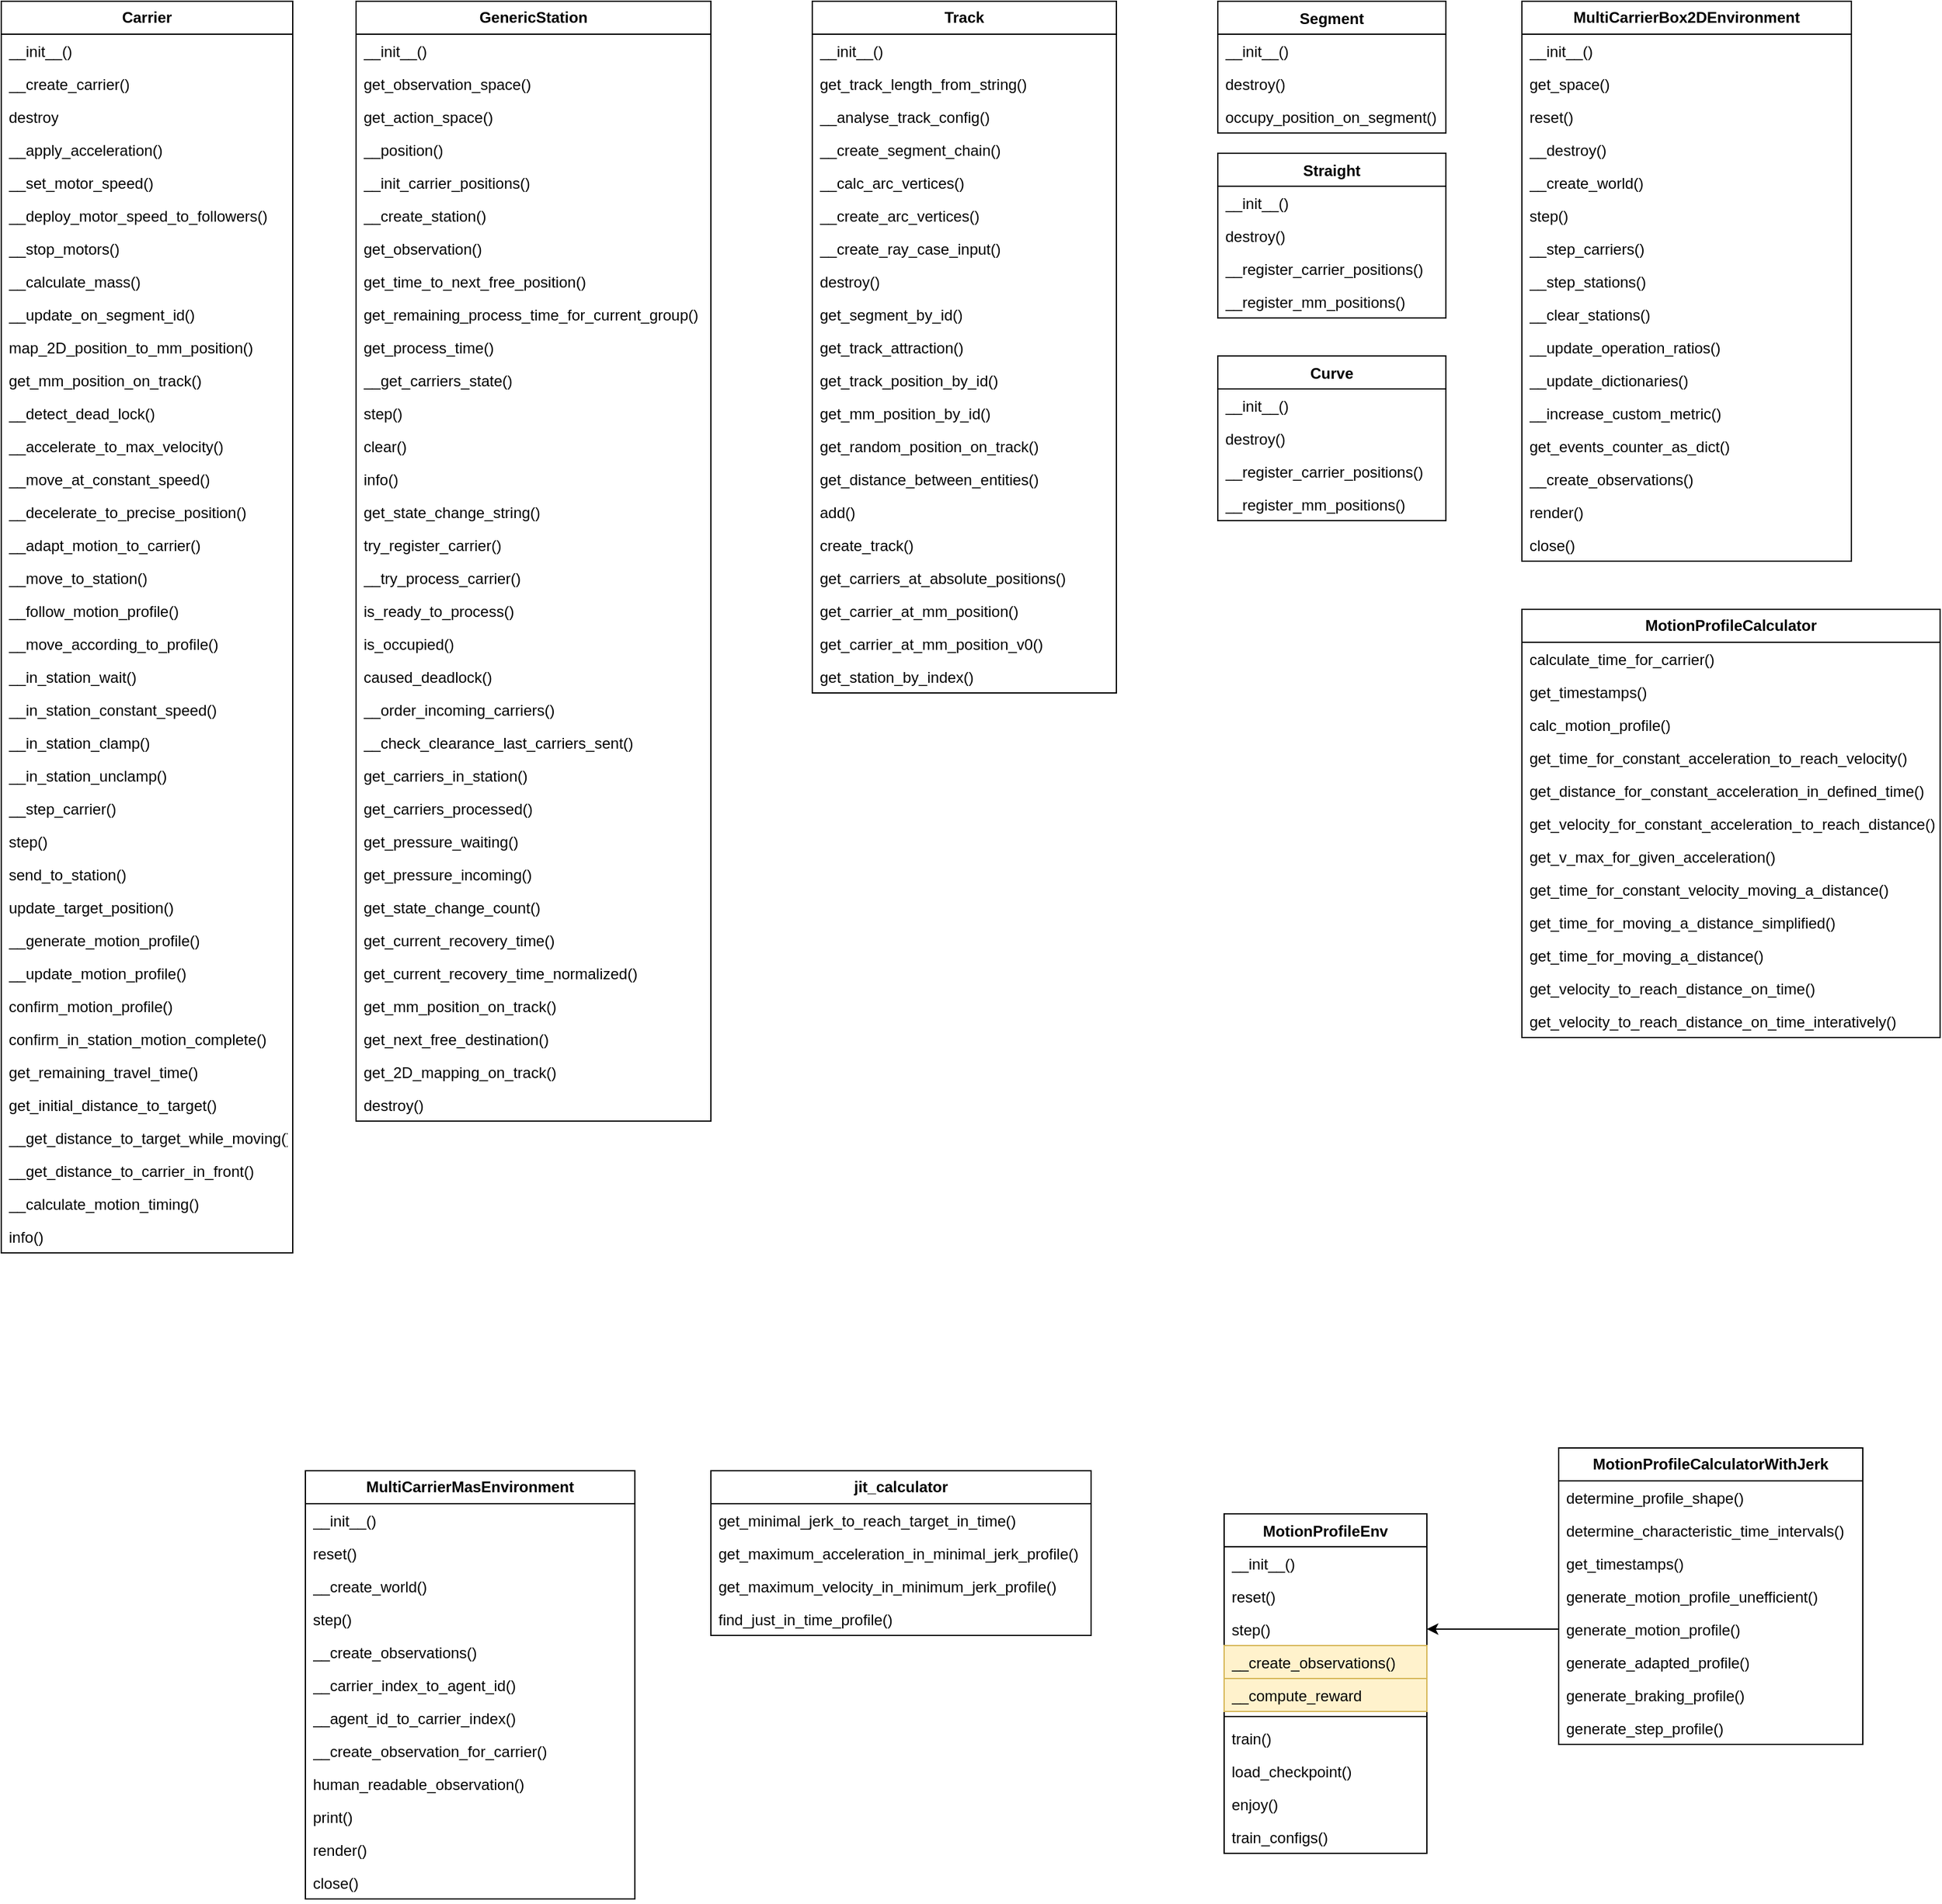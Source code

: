 <mxfile version="24.7.0" type="github">
  <diagram name="Page-1" id="uH3YUo4QbezdjnOofc22">
    <mxGraphModel dx="2196" dy="1131" grid="1" gridSize="10" guides="1" tooltips="1" connect="1" arrows="1" fold="1" page="1" pageScale="1" pageWidth="1654" pageHeight="1169" math="0" shadow="0">
      <root>
        <mxCell id="0" />
        <mxCell id="1" parent="0" />
        <mxCell id="3oUh20PDU-E9DgExzriB-4" value="&lt;b&gt;Carrier&lt;/b&gt;" style="swimlane;fontStyle=0;childLayout=stackLayout;horizontal=1;startSize=26;fillColor=none;horizontalStack=0;resizeParent=1;resizeParentMax=0;resizeLast=0;collapsible=1;marginBottom=0;whiteSpace=wrap;html=1;" parent="1" vertex="1">
          <mxGeometry x="40" y="40" width="230" height="988" as="geometry" />
        </mxCell>
        <mxCell id="3oUh20PDU-E9DgExzriB-5" value="__init__()" style="text;strokeColor=none;fillColor=none;align=left;verticalAlign=top;spacingLeft=4;spacingRight=4;overflow=hidden;rotatable=0;points=[[0,0.5],[1,0.5]];portConstraint=eastwest;whiteSpace=wrap;html=1;" parent="3oUh20PDU-E9DgExzriB-4" vertex="1">
          <mxGeometry y="26" width="230" height="26" as="geometry" />
        </mxCell>
        <mxCell id="3oUh20PDU-E9DgExzriB-6" value="__create_carrier()" style="text;strokeColor=none;fillColor=none;align=left;verticalAlign=top;spacingLeft=4;spacingRight=4;overflow=hidden;rotatable=0;points=[[0,0.5],[1,0.5]];portConstraint=eastwest;whiteSpace=wrap;html=1;" parent="3oUh20PDU-E9DgExzriB-4" vertex="1">
          <mxGeometry y="52" width="230" height="26" as="geometry" />
        </mxCell>
        <mxCell id="3oUh20PDU-E9DgExzriB-7" value="destroy" style="text;strokeColor=none;fillColor=none;align=left;verticalAlign=top;spacingLeft=4;spacingRight=4;overflow=hidden;rotatable=0;points=[[0,0.5],[1,0.5]];portConstraint=eastwest;whiteSpace=wrap;html=1;" parent="3oUh20PDU-E9DgExzriB-4" vertex="1">
          <mxGeometry y="78" width="230" height="26" as="geometry" />
        </mxCell>
        <mxCell id="3oUh20PDU-E9DgExzriB-8" value="__apply_acceleration()" style="text;strokeColor=none;fillColor=none;align=left;verticalAlign=top;spacingLeft=4;spacingRight=4;overflow=hidden;rotatable=0;points=[[0,0.5],[1,0.5]];portConstraint=eastwest;whiteSpace=wrap;html=1;" parent="3oUh20PDU-E9DgExzriB-4" vertex="1">
          <mxGeometry y="104" width="230" height="26" as="geometry" />
        </mxCell>
        <mxCell id="3oUh20PDU-E9DgExzriB-9" value="__set_motor_speed()" style="text;strokeColor=none;fillColor=none;align=left;verticalAlign=top;spacingLeft=4;spacingRight=4;overflow=hidden;rotatable=0;points=[[0,0.5],[1,0.5]];portConstraint=eastwest;whiteSpace=wrap;html=1;" parent="3oUh20PDU-E9DgExzriB-4" vertex="1">
          <mxGeometry y="130" width="230" height="26" as="geometry" />
        </mxCell>
        <mxCell id="3oUh20PDU-E9DgExzriB-10" value="__deploy_motor_speed_to_followers()" style="text;strokeColor=none;fillColor=none;align=left;verticalAlign=top;spacingLeft=4;spacingRight=4;overflow=hidden;rotatable=0;points=[[0,0.5],[1,0.5]];portConstraint=eastwest;whiteSpace=wrap;html=1;" parent="3oUh20PDU-E9DgExzriB-4" vertex="1">
          <mxGeometry y="156" width="230" height="26" as="geometry" />
        </mxCell>
        <mxCell id="3oUh20PDU-E9DgExzriB-11" value="__stop_motors()" style="text;strokeColor=none;fillColor=none;align=left;verticalAlign=top;spacingLeft=4;spacingRight=4;overflow=hidden;rotatable=0;points=[[0,0.5],[1,0.5]];portConstraint=eastwest;whiteSpace=wrap;html=1;" parent="3oUh20PDU-E9DgExzriB-4" vertex="1">
          <mxGeometry y="182" width="230" height="26" as="geometry" />
        </mxCell>
        <mxCell id="3oUh20PDU-E9DgExzriB-15" value="__calculate_mass()" style="text;strokeColor=none;fillColor=none;align=left;verticalAlign=top;spacingLeft=4;spacingRight=4;overflow=hidden;rotatable=0;points=[[0,0.5],[1,0.5]];portConstraint=eastwest;whiteSpace=wrap;html=1;" parent="3oUh20PDU-E9DgExzriB-4" vertex="1">
          <mxGeometry y="208" width="230" height="26" as="geometry" />
        </mxCell>
        <mxCell id="3oUh20PDU-E9DgExzriB-16" value="__update_on_segment_id()" style="text;strokeColor=none;fillColor=none;align=left;verticalAlign=top;spacingLeft=4;spacingRight=4;overflow=hidden;rotatable=0;points=[[0,0.5],[1,0.5]];portConstraint=eastwest;whiteSpace=wrap;html=1;" parent="3oUh20PDU-E9DgExzriB-4" vertex="1">
          <mxGeometry y="234" width="230" height="26" as="geometry" />
        </mxCell>
        <mxCell id="3oUh20PDU-E9DgExzriB-17" value="map_2D_position_to_mm_position()" style="text;strokeColor=none;fillColor=none;align=left;verticalAlign=top;spacingLeft=4;spacingRight=4;overflow=hidden;rotatable=0;points=[[0,0.5],[1,0.5]];portConstraint=eastwest;whiteSpace=wrap;html=1;" parent="3oUh20PDU-E9DgExzriB-4" vertex="1">
          <mxGeometry y="260" width="230" height="26" as="geometry" />
        </mxCell>
        <mxCell id="3oUh20PDU-E9DgExzriB-18" value="get_mm_position_on_track()" style="text;strokeColor=none;fillColor=none;align=left;verticalAlign=top;spacingLeft=4;spacingRight=4;overflow=hidden;rotatable=0;points=[[0,0.5],[1,0.5]];portConstraint=eastwest;whiteSpace=wrap;html=1;" parent="3oUh20PDU-E9DgExzriB-4" vertex="1">
          <mxGeometry y="286" width="230" height="26" as="geometry" />
        </mxCell>
        <mxCell id="3oUh20PDU-E9DgExzriB-20" value="__detect_dead_lock()" style="text;strokeColor=none;fillColor=none;align=left;verticalAlign=top;spacingLeft=4;spacingRight=4;overflow=hidden;rotatable=0;points=[[0,0.5],[1,0.5]];portConstraint=eastwest;whiteSpace=wrap;html=1;" parent="3oUh20PDU-E9DgExzriB-4" vertex="1">
          <mxGeometry y="312" width="230" height="26" as="geometry" />
        </mxCell>
        <mxCell id="3oUh20PDU-E9DgExzriB-19" value="__accelerate_to_max_velocity()" style="text;strokeColor=none;fillColor=none;align=left;verticalAlign=top;spacingLeft=4;spacingRight=4;overflow=hidden;rotatable=0;points=[[0,0.5],[1,0.5]];portConstraint=eastwest;whiteSpace=wrap;html=1;" parent="3oUh20PDU-E9DgExzriB-4" vertex="1">
          <mxGeometry y="338" width="230" height="26" as="geometry" />
        </mxCell>
        <mxCell id="3oUh20PDU-E9DgExzriB-21" value="__move_at_constant_speed()" style="text;strokeColor=none;fillColor=none;align=left;verticalAlign=top;spacingLeft=4;spacingRight=4;overflow=hidden;rotatable=0;points=[[0,0.5],[1,0.5]];portConstraint=eastwest;whiteSpace=wrap;html=1;" parent="3oUh20PDU-E9DgExzriB-4" vertex="1">
          <mxGeometry y="364" width="230" height="26" as="geometry" />
        </mxCell>
        <mxCell id="3oUh20PDU-E9DgExzriB-22" value="__decelerate_to_precise_position()" style="text;strokeColor=none;fillColor=none;align=left;verticalAlign=top;spacingLeft=4;spacingRight=4;overflow=hidden;rotatable=0;points=[[0,0.5],[1,0.5]];portConstraint=eastwest;whiteSpace=wrap;html=1;" parent="3oUh20PDU-E9DgExzriB-4" vertex="1">
          <mxGeometry y="390" width="230" height="26" as="geometry" />
        </mxCell>
        <mxCell id="3oUh20PDU-E9DgExzriB-23" value="__adapt_motion_to_carrier()" style="text;strokeColor=none;fillColor=none;align=left;verticalAlign=top;spacingLeft=4;spacingRight=4;overflow=hidden;rotatable=0;points=[[0,0.5],[1,0.5]];portConstraint=eastwest;whiteSpace=wrap;html=1;" parent="3oUh20PDU-E9DgExzriB-4" vertex="1">
          <mxGeometry y="416" width="230" height="26" as="geometry" />
        </mxCell>
        <mxCell id="3oUh20PDU-E9DgExzriB-24" value="__move_to_station()" style="text;strokeColor=none;fillColor=none;align=left;verticalAlign=top;spacingLeft=4;spacingRight=4;overflow=hidden;rotatable=0;points=[[0,0.5],[1,0.5]];portConstraint=eastwest;whiteSpace=wrap;html=1;" parent="3oUh20PDU-E9DgExzriB-4" vertex="1">
          <mxGeometry y="442" width="230" height="26" as="geometry" />
        </mxCell>
        <mxCell id="3oUh20PDU-E9DgExzriB-25" value="__follow_motion_profile()" style="text;strokeColor=none;fillColor=none;align=left;verticalAlign=top;spacingLeft=4;spacingRight=4;overflow=hidden;rotatable=0;points=[[0,0.5],[1,0.5]];portConstraint=eastwest;whiteSpace=wrap;html=1;" parent="3oUh20PDU-E9DgExzriB-4" vertex="1">
          <mxGeometry y="468" width="230" height="26" as="geometry" />
        </mxCell>
        <mxCell id="3oUh20PDU-E9DgExzriB-26" value="__move_according_to_profile()" style="text;strokeColor=none;fillColor=none;align=left;verticalAlign=top;spacingLeft=4;spacingRight=4;overflow=hidden;rotatable=0;points=[[0,0.5],[1,0.5]];portConstraint=eastwest;whiteSpace=wrap;html=1;" parent="3oUh20PDU-E9DgExzriB-4" vertex="1">
          <mxGeometry y="494" width="230" height="26" as="geometry" />
        </mxCell>
        <mxCell id="3oUh20PDU-E9DgExzriB-28" value="__in_station_wait()" style="text;strokeColor=none;fillColor=none;align=left;verticalAlign=top;spacingLeft=4;spacingRight=4;overflow=hidden;rotatable=0;points=[[0,0.5],[1,0.5]];portConstraint=eastwest;whiteSpace=wrap;html=1;" parent="3oUh20PDU-E9DgExzriB-4" vertex="1">
          <mxGeometry y="520" width="230" height="26" as="geometry" />
        </mxCell>
        <mxCell id="3oUh20PDU-E9DgExzriB-27" value="__in_station_constant_speed()" style="text;strokeColor=none;fillColor=none;align=left;verticalAlign=top;spacingLeft=4;spacingRight=4;overflow=hidden;rotatable=0;points=[[0,0.5],[1,0.5]];portConstraint=eastwest;whiteSpace=wrap;html=1;" parent="3oUh20PDU-E9DgExzriB-4" vertex="1">
          <mxGeometry y="546" width="230" height="26" as="geometry" />
        </mxCell>
        <mxCell id="3oUh20PDU-E9DgExzriB-29" value="__in_station_clamp()" style="text;strokeColor=none;fillColor=none;align=left;verticalAlign=top;spacingLeft=4;spacingRight=4;overflow=hidden;rotatable=0;points=[[0,0.5],[1,0.5]];portConstraint=eastwest;whiteSpace=wrap;html=1;" parent="3oUh20PDU-E9DgExzriB-4" vertex="1">
          <mxGeometry y="572" width="230" height="26" as="geometry" />
        </mxCell>
        <mxCell id="3oUh20PDU-E9DgExzriB-30" value="__in_station_unclamp()" style="text;strokeColor=none;fillColor=none;align=left;verticalAlign=top;spacingLeft=4;spacingRight=4;overflow=hidden;rotatable=0;points=[[0,0.5],[1,0.5]];portConstraint=eastwest;whiteSpace=wrap;html=1;" parent="3oUh20PDU-E9DgExzriB-4" vertex="1">
          <mxGeometry y="598" width="230" height="26" as="geometry" />
        </mxCell>
        <mxCell id="3oUh20PDU-E9DgExzriB-31" value="__step_carrier()" style="text;strokeColor=none;fillColor=none;align=left;verticalAlign=top;spacingLeft=4;spacingRight=4;overflow=hidden;rotatable=0;points=[[0,0.5],[1,0.5]];portConstraint=eastwest;whiteSpace=wrap;html=1;" parent="3oUh20PDU-E9DgExzriB-4" vertex="1">
          <mxGeometry y="624" width="230" height="26" as="geometry" />
        </mxCell>
        <mxCell id="3oUh20PDU-E9DgExzriB-32" value="step()" style="text;strokeColor=none;fillColor=none;align=left;verticalAlign=top;spacingLeft=4;spacingRight=4;overflow=hidden;rotatable=0;points=[[0,0.5],[1,0.5]];portConstraint=eastwest;whiteSpace=wrap;html=1;" parent="3oUh20PDU-E9DgExzriB-4" vertex="1">
          <mxGeometry y="650" width="230" height="26" as="geometry" />
        </mxCell>
        <mxCell id="3oUh20PDU-E9DgExzriB-33" value="send_to_station()" style="text;strokeColor=none;fillColor=none;align=left;verticalAlign=top;spacingLeft=4;spacingRight=4;overflow=hidden;rotatable=0;points=[[0,0.5],[1,0.5]];portConstraint=eastwest;whiteSpace=wrap;html=1;" parent="3oUh20PDU-E9DgExzriB-4" vertex="1">
          <mxGeometry y="676" width="230" height="26" as="geometry" />
        </mxCell>
        <mxCell id="3oUh20PDU-E9DgExzriB-34" value="update_target_position()" style="text;strokeColor=none;fillColor=none;align=left;verticalAlign=top;spacingLeft=4;spacingRight=4;overflow=hidden;rotatable=0;points=[[0,0.5],[1,0.5]];portConstraint=eastwest;whiteSpace=wrap;html=1;" parent="3oUh20PDU-E9DgExzriB-4" vertex="1">
          <mxGeometry y="702" width="230" height="26" as="geometry" />
        </mxCell>
        <mxCell id="3oUh20PDU-E9DgExzriB-35" value="__generate_motion_profile()" style="text;strokeColor=none;fillColor=none;align=left;verticalAlign=top;spacingLeft=4;spacingRight=4;overflow=hidden;rotatable=0;points=[[0,0.5],[1,0.5]];portConstraint=eastwest;whiteSpace=wrap;html=1;" parent="3oUh20PDU-E9DgExzriB-4" vertex="1">
          <mxGeometry y="728" width="230" height="26" as="geometry" />
        </mxCell>
        <mxCell id="3oUh20PDU-E9DgExzriB-36" value="__update_motion_profile()" style="text;strokeColor=none;fillColor=none;align=left;verticalAlign=top;spacingLeft=4;spacingRight=4;overflow=hidden;rotatable=0;points=[[0,0.5],[1,0.5]];portConstraint=eastwest;whiteSpace=wrap;html=1;" parent="3oUh20PDU-E9DgExzriB-4" vertex="1">
          <mxGeometry y="754" width="230" height="26" as="geometry" />
        </mxCell>
        <mxCell id="3oUh20PDU-E9DgExzriB-37" value="confirm_motion_profile()" style="text;strokeColor=none;fillColor=none;align=left;verticalAlign=top;spacingLeft=4;spacingRight=4;overflow=hidden;rotatable=0;points=[[0,0.5],[1,0.5]];portConstraint=eastwest;whiteSpace=wrap;html=1;" parent="3oUh20PDU-E9DgExzriB-4" vertex="1">
          <mxGeometry y="780" width="230" height="26" as="geometry" />
        </mxCell>
        <mxCell id="3oUh20PDU-E9DgExzriB-38" value="confirm_in_station_motion_complete()" style="text;strokeColor=none;fillColor=none;align=left;verticalAlign=top;spacingLeft=4;spacingRight=4;overflow=hidden;rotatable=0;points=[[0,0.5],[1,0.5]];portConstraint=eastwest;whiteSpace=wrap;html=1;" parent="3oUh20PDU-E9DgExzriB-4" vertex="1">
          <mxGeometry y="806" width="230" height="26" as="geometry" />
        </mxCell>
        <mxCell id="3oUh20PDU-E9DgExzriB-39" value="get_remaining_travel_time()" style="text;strokeColor=none;fillColor=none;align=left;verticalAlign=top;spacingLeft=4;spacingRight=4;overflow=hidden;rotatable=0;points=[[0,0.5],[1,0.5]];portConstraint=eastwest;whiteSpace=wrap;html=1;" parent="3oUh20PDU-E9DgExzriB-4" vertex="1">
          <mxGeometry y="832" width="230" height="26" as="geometry" />
        </mxCell>
        <mxCell id="3oUh20PDU-E9DgExzriB-40" value="get_initial_distance_to_target()" style="text;strokeColor=none;fillColor=none;align=left;verticalAlign=top;spacingLeft=4;spacingRight=4;overflow=hidden;rotatable=0;points=[[0,0.5],[1,0.5]];portConstraint=eastwest;whiteSpace=wrap;html=1;" parent="3oUh20PDU-E9DgExzriB-4" vertex="1">
          <mxGeometry y="858" width="230" height="26" as="geometry" />
        </mxCell>
        <mxCell id="3oUh20PDU-E9DgExzriB-41" value="__get_distance_to_target_while_moving()" style="text;strokeColor=none;fillColor=none;align=left;verticalAlign=top;spacingLeft=4;spacingRight=4;overflow=hidden;rotatable=0;points=[[0,0.5],[1,0.5]];portConstraint=eastwest;whiteSpace=wrap;html=1;" parent="3oUh20PDU-E9DgExzriB-4" vertex="1">
          <mxGeometry y="884" width="230" height="26" as="geometry" />
        </mxCell>
        <mxCell id="3oUh20PDU-E9DgExzriB-45" value="__get_distance_to_carrier_in_front()" style="text;strokeColor=none;fillColor=none;align=left;verticalAlign=top;spacingLeft=4;spacingRight=4;overflow=hidden;rotatable=0;points=[[0,0.5],[1,0.5]];portConstraint=eastwest;whiteSpace=wrap;html=1;" parent="3oUh20PDU-E9DgExzriB-4" vertex="1">
          <mxGeometry y="910" width="230" height="26" as="geometry" />
        </mxCell>
        <mxCell id="3oUh20PDU-E9DgExzriB-42" value="__calculate_motion_timing()" style="text;strokeColor=none;fillColor=none;align=left;verticalAlign=top;spacingLeft=4;spacingRight=4;overflow=hidden;rotatable=0;points=[[0,0.5],[1,0.5]];portConstraint=eastwest;whiteSpace=wrap;html=1;" parent="3oUh20PDU-E9DgExzriB-4" vertex="1">
          <mxGeometry y="936" width="230" height="26" as="geometry" />
        </mxCell>
        <mxCell id="3oUh20PDU-E9DgExzriB-43" value="info()" style="text;strokeColor=none;fillColor=none;align=left;verticalAlign=top;spacingLeft=4;spacingRight=4;overflow=hidden;rotatable=0;points=[[0,0.5],[1,0.5]];portConstraint=eastwest;whiteSpace=wrap;html=1;" parent="3oUh20PDU-E9DgExzriB-4" vertex="1">
          <mxGeometry y="962" width="230" height="26" as="geometry" />
        </mxCell>
        <mxCell id="3oUh20PDU-E9DgExzriB-65" value="&lt;b&gt;jit_calculator&lt;/b&gt;" style="swimlane;fontStyle=0;childLayout=stackLayout;horizontal=1;startSize=26;fillColor=none;horizontalStack=0;resizeParent=1;resizeParentMax=0;resizeLast=0;collapsible=1;marginBottom=0;whiteSpace=wrap;html=1;" parent="1" vertex="1">
          <mxGeometry x="600" y="1200" width="300" height="130" as="geometry" />
        </mxCell>
        <mxCell id="3oUh20PDU-E9DgExzriB-66" value="get_minimal_jerk_to_reach_target_in_time()" style="text;strokeColor=none;fillColor=none;align=left;verticalAlign=top;spacingLeft=4;spacingRight=4;overflow=hidden;rotatable=0;points=[[0,0.5],[1,0.5]];portConstraint=eastwest;whiteSpace=wrap;html=1;" parent="3oUh20PDU-E9DgExzriB-65" vertex="1">
          <mxGeometry y="26" width="300" height="26" as="geometry" />
        </mxCell>
        <mxCell id="3oUh20PDU-E9DgExzriB-69" value="get_maximum_acceleration_in_minimal_jerk_profile()" style="text;strokeColor=none;fillColor=none;align=left;verticalAlign=top;spacingLeft=4;spacingRight=4;overflow=hidden;rotatable=0;points=[[0,0.5],[1,0.5]];portConstraint=eastwest;whiteSpace=wrap;html=1;" parent="3oUh20PDU-E9DgExzriB-65" vertex="1">
          <mxGeometry y="52" width="300" height="26" as="geometry" />
        </mxCell>
        <mxCell id="3oUh20PDU-E9DgExzriB-67" value="get_maximum_velocity_in_minimum_jerk_profile()" style="text;strokeColor=none;fillColor=none;align=left;verticalAlign=top;spacingLeft=4;spacingRight=4;overflow=hidden;rotatable=0;points=[[0,0.5],[1,0.5]];portConstraint=eastwest;whiteSpace=wrap;html=1;" parent="3oUh20PDU-E9DgExzriB-65" vertex="1">
          <mxGeometry y="78" width="300" height="26" as="geometry" />
        </mxCell>
        <mxCell id="3oUh20PDU-E9DgExzriB-70" value="find_just_in_time_profile()" style="text;strokeColor=none;fillColor=none;align=left;verticalAlign=top;spacingLeft=4;spacingRight=4;overflow=hidden;rotatable=0;points=[[0,0.5],[1,0.5]];portConstraint=eastwest;whiteSpace=wrap;html=1;" parent="3oUh20PDU-E9DgExzriB-65" vertex="1">
          <mxGeometry y="104" width="300" height="26" as="geometry" />
        </mxCell>
        <mxCell id="3oUh20PDU-E9DgExzriB-90" value="&lt;b&gt;MultiCarrierMasEnvironment&lt;/b&gt;" style="swimlane;fontStyle=0;childLayout=stackLayout;horizontal=1;startSize=26;fillColor=none;horizontalStack=0;resizeParent=1;resizeParentMax=0;resizeLast=0;collapsible=1;marginBottom=0;whiteSpace=wrap;html=1;" parent="1" vertex="1">
          <mxGeometry x="280" y="1200" width="260" height="338" as="geometry" />
        </mxCell>
        <mxCell id="3oUh20PDU-E9DgExzriB-91" value="__init__()" style="text;strokeColor=none;fillColor=none;align=left;verticalAlign=top;spacingLeft=4;spacingRight=4;overflow=hidden;rotatable=0;points=[[0,0.5],[1,0.5]];portConstraint=eastwest;whiteSpace=wrap;html=1;" parent="3oUh20PDU-E9DgExzriB-90" vertex="1">
          <mxGeometry y="26" width="260" height="26" as="geometry" />
        </mxCell>
        <mxCell id="3oUh20PDU-E9DgExzriB-92" value="reset()" style="text;strokeColor=none;fillColor=none;align=left;verticalAlign=top;spacingLeft=4;spacingRight=4;overflow=hidden;rotatable=0;points=[[0,0.5],[1,0.5]];portConstraint=eastwest;whiteSpace=wrap;html=1;" parent="3oUh20PDU-E9DgExzriB-90" vertex="1">
          <mxGeometry y="52" width="260" height="26" as="geometry" />
        </mxCell>
        <mxCell id="3oUh20PDU-E9DgExzriB-93" value="__create_world()" style="text;strokeColor=none;fillColor=none;align=left;verticalAlign=top;spacingLeft=4;spacingRight=4;overflow=hidden;rotatable=0;points=[[0,0.5],[1,0.5]];portConstraint=eastwest;whiteSpace=wrap;html=1;" parent="3oUh20PDU-E9DgExzriB-90" vertex="1">
          <mxGeometry y="78" width="260" height="26" as="geometry" />
        </mxCell>
        <mxCell id="3oUh20PDU-E9DgExzriB-94" value="step()" style="text;strokeColor=none;fillColor=none;align=left;verticalAlign=top;spacingLeft=4;spacingRight=4;overflow=hidden;rotatable=0;points=[[0,0.5],[1,0.5]];portConstraint=eastwest;whiteSpace=wrap;html=1;" parent="3oUh20PDU-E9DgExzriB-90" vertex="1">
          <mxGeometry y="104" width="260" height="26" as="geometry" />
        </mxCell>
        <mxCell id="3oUh20PDU-E9DgExzriB-95" value="__create_observations()" style="text;strokeColor=none;fillColor=none;align=left;verticalAlign=top;spacingLeft=4;spacingRight=4;overflow=hidden;rotatable=0;points=[[0,0.5],[1,0.5]];portConstraint=eastwest;whiteSpace=wrap;html=1;" parent="3oUh20PDU-E9DgExzriB-90" vertex="1">
          <mxGeometry y="130" width="260" height="26" as="geometry" />
        </mxCell>
        <mxCell id="3oUh20PDU-E9DgExzriB-96" value="__carrier_index_to_agent_id()" style="text;strokeColor=none;fillColor=none;align=left;verticalAlign=top;spacingLeft=4;spacingRight=4;overflow=hidden;rotatable=0;points=[[0,0.5],[1,0.5]];portConstraint=eastwest;whiteSpace=wrap;html=1;" parent="3oUh20PDU-E9DgExzriB-90" vertex="1">
          <mxGeometry y="156" width="260" height="26" as="geometry" />
        </mxCell>
        <mxCell id="3oUh20PDU-E9DgExzriB-97" value="__agent_id_to_carrier_index()" style="text;strokeColor=none;fillColor=none;align=left;verticalAlign=top;spacingLeft=4;spacingRight=4;overflow=hidden;rotatable=0;points=[[0,0.5],[1,0.5]];portConstraint=eastwest;whiteSpace=wrap;html=1;" parent="3oUh20PDU-E9DgExzriB-90" vertex="1">
          <mxGeometry y="182" width="260" height="26" as="geometry" />
        </mxCell>
        <mxCell id="3oUh20PDU-E9DgExzriB-98" value="__create_observation_for_carrier()" style="text;strokeColor=none;fillColor=none;align=left;verticalAlign=top;spacingLeft=4;spacingRight=4;overflow=hidden;rotatable=0;points=[[0,0.5],[1,0.5]];portConstraint=eastwest;whiteSpace=wrap;html=1;" parent="3oUh20PDU-E9DgExzriB-90" vertex="1">
          <mxGeometry y="208" width="260" height="26" as="geometry" />
        </mxCell>
        <mxCell id="3oUh20PDU-E9DgExzriB-99" value="human_readable_observation()" style="text;strokeColor=none;fillColor=none;align=left;verticalAlign=top;spacingLeft=4;spacingRight=4;overflow=hidden;rotatable=0;points=[[0,0.5],[1,0.5]];portConstraint=eastwest;whiteSpace=wrap;html=1;" parent="3oUh20PDU-E9DgExzriB-90" vertex="1">
          <mxGeometry y="234" width="260" height="26" as="geometry" />
        </mxCell>
        <mxCell id="3oUh20PDU-E9DgExzriB-100" value="print()" style="text;strokeColor=none;fillColor=none;align=left;verticalAlign=top;spacingLeft=4;spacingRight=4;overflow=hidden;rotatable=0;points=[[0,0.5],[1,0.5]];portConstraint=eastwest;whiteSpace=wrap;html=1;" parent="3oUh20PDU-E9DgExzriB-90" vertex="1">
          <mxGeometry y="260" width="260" height="26" as="geometry" />
        </mxCell>
        <mxCell id="3oUh20PDU-E9DgExzriB-101" value="render()" style="text;strokeColor=none;fillColor=none;align=left;verticalAlign=top;spacingLeft=4;spacingRight=4;overflow=hidden;rotatable=0;points=[[0,0.5],[1,0.5]];portConstraint=eastwest;whiteSpace=wrap;html=1;" parent="3oUh20PDU-E9DgExzriB-90" vertex="1">
          <mxGeometry y="286" width="260" height="26" as="geometry" />
        </mxCell>
        <mxCell id="uIOBujA7LhOXQ4QddueY-1" value="close()" style="text;strokeColor=none;fillColor=none;align=left;verticalAlign=top;spacingLeft=4;spacingRight=4;overflow=hidden;rotatable=0;points=[[0,0.5],[1,0.5]];portConstraint=eastwest;whiteSpace=wrap;html=1;" parent="3oUh20PDU-E9DgExzriB-90" vertex="1">
          <mxGeometry y="312" width="260" height="26" as="geometry" />
        </mxCell>
        <mxCell id="uIOBujA7LhOXQ4QddueY-2" value="&lt;b&gt;MotionProfileCalculatorWithJerk&lt;/b&gt;" style="swimlane;fontStyle=0;childLayout=stackLayout;horizontal=1;startSize=26;fillColor=none;horizontalStack=0;resizeParent=1;resizeParentMax=0;resizeLast=0;collapsible=1;marginBottom=0;whiteSpace=wrap;html=1;" parent="1" vertex="1">
          <mxGeometry x="1269" y="1182" width="240" height="234" as="geometry" />
        </mxCell>
        <mxCell id="uIOBujA7LhOXQ4QddueY-3" value="determine_profile_shape()" style="text;strokeColor=none;fillColor=none;align=left;verticalAlign=top;spacingLeft=4;spacingRight=4;overflow=hidden;rotatable=0;points=[[0,0.5],[1,0.5]];portConstraint=eastwest;whiteSpace=wrap;html=1;" parent="uIOBujA7LhOXQ4QddueY-2" vertex="1">
          <mxGeometry y="26" width="240" height="26" as="geometry" />
        </mxCell>
        <mxCell id="uIOBujA7LhOXQ4QddueY-4" value="determine_characteristic_time_intervals()" style="text;strokeColor=none;fillColor=none;align=left;verticalAlign=top;spacingLeft=4;spacingRight=4;overflow=hidden;rotatable=0;points=[[0,0.5],[1,0.5]];portConstraint=eastwest;whiteSpace=wrap;html=1;" parent="uIOBujA7LhOXQ4QddueY-2" vertex="1">
          <mxGeometry y="52" width="240" height="26" as="geometry" />
        </mxCell>
        <mxCell id="uIOBujA7LhOXQ4QddueY-5" value="get_timestamps()" style="text;strokeColor=none;fillColor=none;align=left;verticalAlign=top;spacingLeft=4;spacingRight=4;overflow=hidden;rotatable=0;points=[[0,0.5],[1,0.5]];portConstraint=eastwest;whiteSpace=wrap;html=1;" parent="uIOBujA7LhOXQ4QddueY-2" vertex="1">
          <mxGeometry y="78" width="240" height="26" as="geometry" />
        </mxCell>
        <mxCell id="uIOBujA7LhOXQ4QddueY-6" value="generate_motion_profile_unefficient()" style="text;strokeColor=none;fillColor=none;align=left;verticalAlign=top;spacingLeft=4;spacingRight=4;overflow=hidden;rotatable=0;points=[[0,0.5],[1,0.5]];portConstraint=eastwest;whiteSpace=wrap;html=1;" parent="uIOBujA7LhOXQ4QddueY-2" vertex="1">
          <mxGeometry y="104" width="240" height="26" as="geometry" />
        </mxCell>
        <mxCell id="uIOBujA7LhOXQ4QddueY-7" value="generate_motion_profile()" style="text;strokeColor=none;fillColor=none;align=left;verticalAlign=top;spacingLeft=4;spacingRight=4;overflow=hidden;rotatable=0;points=[[0,0.5],[1,0.5]];portConstraint=eastwest;whiteSpace=wrap;html=1;" parent="uIOBujA7LhOXQ4QddueY-2" vertex="1">
          <mxGeometry y="130" width="240" height="26" as="geometry" />
        </mxCell>
        <mxCell id="uIOBujA7LhOXQ4QddueY-8" value="generate_adapted_profile()" style="text;strokeColor=none;fillColor=none;align=left;verticalAlign=top;spacingLeft=4;spacingRight=4;overflow=hidden;rotatable=0;points=[[0,0.5],[1,0.5]];portConstraint=eastwest;whiteSpace=wrap;html=1;" parent="uIOBujA7LhOXQ4QddueY-2" vertex="1">
          <mxGeometry y="156" width="240" height="26" as="geometry" />
        </mxCell>
        <mxCell id="uIOBujA7LhOXQ4QddueY-9" value="generate_braking_profile()" style="text;strokeColor=none;fillColor=none;align=left;verticalAlign=top;spacingLeft=4;spacingRight=4;overflow=hidden;rotatable=0;points=[[0,0.5],[1,0.5]];portConstraint=eastwest;whiteSpace=wrap;html=1;" parent="uIOBujA7LhOXQ4QddueY-2" vertex="1">
          <mxGeometry y="182" width="240" height="26" as="geometry" />
        </mxCell>
        <mxCell id="uIOBujA7LhOXQ4QddueY-10" value="generate_step_profile()" style="text;strokeColor=none;fillColor=none;align=left;verticalAlign=top;spacingLeft=4;spacingRight=4;overflow=hidden;rotatable=0;points=[[0,0.5],[1,0.5]];portConstraint=eastwest;whiteSpace=wrap;html=1;" parent="uIOBujA7LhOXQ4QddueY-2" vertex="1">
          <mxGeometry y="208" width="240" height="26" as="geometry" />
        </mxCell>
        <mxCell id="uIOBujA7LhOXQ4QddueY-11" value="&lt;b&gt;MotionProfileCalculator&lt;/b&gt;" style="swimlane;fontStyle=0;childLayout=stackLayout;horizontal=1;startSize=26;fillColor=none;horizontalStack=0;resizeParent=1;resizeParentMax=0;resizeLast=0;collapsible=1;marginBottom=0;whiteSpace=wrap;html=1;" parent="1" vertex="1">
          <mxGeometry x="1240" y="520" width="330" height="338" as="geometry" />
        </mxCell>
        <mxCell id="uIOBujA7LhOXQ4QddueY-12" value="calculate_time_for_carrier()" style="text;strokeColor=none;fillColor=none;align=left;verticalAlign=top;spacingLeft=4;spacingRight=4;overflow=hidden;rotatable=0;points=[[0,0.5],[1,0.5]];portConstraint=eastwest;whiteSpace=wrap;html=1;" parent="uIOBujA7LhOXQ4QddueY-11" vertex="1">
          <mxGeometry y="26" width="330" height="26" as="geometry" />
        </mxCell>
        <mxCell id="uIOBujA7LhOXQ4QddueY-13" value="get_timestamps()" style="text;strokeColor=none;fillColor=none;align=left;verticalAlign=top;spacingLeft=4;spacingRight=4;overflow=hidden;rotatable=0;points=[[0,0.5],[1,0.5]];portConstraint=eastwest;whiteSpace=wrap;html=1;" parent="uIOBujA7LhOXQ4QddueY-11" vertex="1">
          <mxGeometry y="52" width="330" height="26" as="geometry" />
        </mxCell>
        <mxCell id="uIOBujA7LhOXQ4QddueY-14" value="calc_motion_profile()" style="text;strokeColor=none;fillColor=none;align=left;verticalAlign=top;spacingLeft=4;spacingRight=4;overflow=hidden;rotatable=0;points=[[0,0.5],[1,0.5]];portConstraint=eastwest;whiteSpace=wrap;html=1;" parent="uIOBujA7LhOXQ4QddueY-11" vertex="1">
          <mxGeometry y="78" width="330" height="26" as="geometry" />
        </mxCell>
        <mxCell id="uIOBujA7LhOXQ4QddueY-15" value="get_time_for_constant_acceleration_to_reach_velocity()" style="text;strokeColor=none;fillColor=none;align=left;verticalAlign=top;spacingLeft=4;spacingRight=4;overflow=hidden;rotatable=0;points=[[0,0.5],[1,0.5]];portConstraint=eastwest;whiteSpace=wrap;html=1;" parent="uIOBujA7LhOXQ4QddueY-11" vertex="1">
          <mxGeometry y="104" width="330" height="26" as="geometry" />
        </mxCell>
        <mxCell id="uIOBujA7LhOXQ4QddueY-16" value="get_distance_for_constant_acceleration_in_defined_time()" style="text;strokeColor=none;fillColor=none;align=left;verticalAlign=top;spacingLeft=4;spacingRight=4;overflow=hidden;rotatable=0;points=[[0,0.5],[1,0.5]];portConstraint=eastwest;whiteSpace=wrap;html=1;" parent="uIOBujA7LhOXQ4QddueY-11" vertex="1">
          <mxGeometry y="130" width="330" height="26" as="geometry" />
        </mxCell>
        <mxCell id="uIOBujA7LhOXQ4QddueY-17" value="get_velocity_for_constant_acceleration_to_reach_distance()" style="text;strokeColor=none;fillColor=none;align=left;verticalAlign=top;spacingLeft=4;spacingRight=4;overflow=hidden;rotatable=0;points=[[0,0.5],[1,0.5]];portConstraint=eastwest;whiteSpace=wrap;html=1;" parent="uIOBujA7LhOXQ4QddueY-11" vertex="1">
          <mxGeometry y="156" width="330" height="26" as="geometry" />
        </mxCell>
        <mxCell id="uIOBujA7LhOXQ4QddueY-18" value="get_v_max_for_given_acceleration()" style="text;strokeColor=none;fillColor=none;align=left;verticalAlign=top;spacingLeft=4;spacingRight=4;overflow=hidden;rotatable=0;points=[[0,0.5],[1,0.5]];portConstraint=eastwest;whiteSpace=wrap;html=1;" parent="uIOBujA7LhOXQ4QddueY-11" vertex="1">
          <mxGeometry y="182" width="330" height="26" as="geometry" />
        </mxCell>
        <mxCell id="uIOBujA7LhOXQ4QddueY-19" value="get_time_for_constant_velocity_moving_a_distance()" style="text;strokeColor=none;fillColor=none;align=left;verticalAlign=top;spacingLeft=4;spacingRight=4;overflow=hidden;rotatable=0;points=[[0,0.5],[1,0.5]];portConstraint=eastwest;whiteSpace=wrap;html=1;" parent="uIOBujA7LhOXQ4QddueY-11" vertex="1">
          <mxGeometry y="208" width="330" height="26" as="geometry" />
        </mxCell>
        <mxCell id="uIOBujA7LhOXQ4QddueY-20" value="get_time_for_moving_a_distance_simplified()" style="text;strokeColor=none;fillColor=none;align=left;verticalAlign=top;spacingLeft=4;spacingRight=4;overflow=hidden;rotatable=0;points=[[0,0.5],[1,0.5]];portConstraint=eastwest;whiteSpace=wrap;html=1;" parent="uIOBujA7LhOXQ4QddueY-11" vertex="1">
          <mxGeometry y="234" width="330" height="26" as="geometry" />
        </mxCell>
        <mxCell id="uIOBujA7LhOXQ4QddueY-25" value="get_time_for_moving_a_distance()" style="text;strokeColor=none;fillColor=none;align=left;verticalAlign=top;spacingLeft=4;spacingRight=4;overflow=hidden;rotatable=0;points=[[0,0.5],[1,0.5]];portConstraint=eastwest;whiteSpace=wrap;html=1;" parent="uIOBujA7LhOXQ4QddueY-11" vertex="1">
          <mxGeometry y="260" width="330" height="26" as="geometry" />
        </mxCell>
        <mxCell id="uIOBujA7LhOXQ4QddueY-21" value="get_velocity_to_reach_distance_on_time()" style="text;strokeColor=none;fillColor=none;align=left;verticalAlign=top;spacingLeft=4;spacingRight=4;overflow=hidden;rotatable=0;points=[[0,0.5],[1,0.5]];portConstraint=eastwest;whiteSpace=wrap;html=1;" parent="uIOBujA7LhOXQ4QddueY-11" vertex="1">
          <mxGeometry y="286" width="330" height="26" as="geometry" />
        </mxCell>
        <mxCell id="uIOBujA7LhOXQ4QddueY-26" value="get_velocity_to_reach_distance_on_time_interatively()" style="text;strokeColor=none;fillColor=none;align=left;verticalAlign=top;spacingLeft=4;spacingRight=4;overflow=hidden;rotatable=0;points=[[0,0.5],[1,0.5]];portConstraint=eastwest;whiteSpace=wrap;html=1;" parent="uIOBujA7LhOXQ4QddueY-11" vertex="1">
          <mxGeometry y="312" width="330" height="26" as="geometry" />
        </mxCell>
        <mxCell id="uIOBujA7LhOXQ4QddueY-53" value="&lt;b&gt;MultiCarrierBox2DEnvironment&lt;/b&gt;" style="swimlane;fontStyle=0;childLayout=stackLayout;horizontal=1;startSize=26;fillColor=none;horizontalStack=0;resizeParent=1;resizeParentMax=0;resizeLast=0;collapsible=1;marginBottom=0;whiteSpace=wrap;html=1;" parent="1" vertex="1">
          <mxGeometry x="1240" y="40" width="260" height="442" as="geometry" />
        </mxCell>
        <mxCell id="uIOBujA7LhOXQ4QddueY-54" value="__init__()" style="text;strokeColor=none;fillColor=none;align=left;verticalAlign=top;spacingLeft=4;spacingRight=4;overflow=hidden;rotatable=0;points=[[0,0.5],[1,0.5]];portConstraint=eastwest;whiteSpace=wrap;html=1;" parent="uIOBujA7LhOXQ4QddueY-53" vertex="1">
          <mxGeometry y="26" width="260" height="26" as="geometry" />
        </mxCell>
        <mxCell id="uIOBujA7LhOXQ4QddueY-66" value="get_space()" style="text;strokeColor=none;fillColor=none;align=left;verticalAlign=top;spacingLeft=4;spacingRight=4;overflow=hidden;rotatable=0;points=[[0,0.5],[1,0.5]];portConstraint=eastwest;whiteSpace=wrap;html=1;" parent="uIOBujA7LhOXQ4QddueY-53" vertex="1">
          <mxGeometry y="52" width="260" height="26" as="geometry" />
        </mxCell>
        <mxCell id="uIOBujA7LhOXQ4QddueY-55" value="reset()" style="text;strokeColor=none;fillColor=none;align=left;verticalAlign=top;spacingLeft=4;spacingRight=4;overflow=hidden;rotatable=0;points=[[0,0.5],[1,0.5]];portConstraint=eastwest;whiteSpace=wrap;html=1;" parent="uIOBujA7LhOXQ4QddueY-53" vertex="1">
          <mxGeometry y="78" width="260" height="26" as="geometry" />
        </mxCell>
        <mxCell id="uIOBujA7LhOXQ4QddueY-57" value="__destroy()" style="text;strokeColor=none;fillColor=none;align=left;verticalAlign=top;spacingLeft=4;spacingRight=4;overflow=hidden;rotatable=0;points=[[0,0.5],[1,0.5]];portConstraint=eastwest;whiteSpace=wrap;html=1;" parent="uIOBujA7LhOXQ4QddueY-53" vertex="1">
          <mxGeometry y="104" width="260" height="26" as="geometry" />
        </mxCell>
        <mxCell id="uIOBujA7LhOXQ4QddueY-56" value="__create_world()" style="text;strokeColor=none;fillColor=none;align=left;verticalAlign=top;spacingLeft=4;spacingRight=4;overflow=hidden;rotatable=0;points=[[0,0.5],[1,0.5]];portConstraint=eastwest;whiteSpace=wrap;html=1;" parent="uIOBujA7LhOXQ4QddueY-53" vertex="1">
          <mxGeometry y="130" width="260" height="26" as="geometry" />
        </mxCell>
        <mxCell id="uIOBujA7LhOXQ4QddueY-63" value="step()" style="text;strokeColor=none;fillColor=none;align=left;verticalAlign=top;spacingLeft=4;spacingRight=4;overflow=hidden;rotatable=0;points=[[0,0.5],[1,0.5]];portConstraint=eastwest;whiteSpace=wrap;html=1;" parent="uIOBujA7LhOXQ4QddueY-53" vertex="1">
          <mxGeometry y="156" width="260" height="26" as="geometry" />
        </mxCell>
        <mxCell id="uIOBujA7LhOXQ4QddueY-59" value="__step_carriers()" style="text;strokeColor=none;fillColor=none;align=left;verticalAlign=top;spacingLeft=4;spacingRight=4;overflow=hidden;rotatable=0;points=[[0,0.5],[1,0.5]];portConstraint=eastwest;whiteSpace=wrap;html=1;" parent="uIOBujA7LhOXQ4QddueY-53" vertex="1">
          <mxGeometry y="182" width="260" height="26" as="geometry" />
        </mxCell>
        <mxCell id="uIOBujA7LhOXQ4QddueY-60" value="__step_stations()" style="text;strokeColor=none;fillColor=none;align=left;verticalAlign=top;spacingLeft=4;spacingRight=4;overflow=hidden;rotatable=0;points=[[0,0.5],[1,0.5]];portConstraint=eastwest;whiteSpace=wrap;html=1;" parent="uIOBujA7LhOXQ4QddueY-53" vertex="1">
          <mxGeometry y="208" width="260" height="26" as="geometry" />
        </mxCell>
        <mxCell id="uIOBujA7LhOXQ4QddueY-61" value="__clear_stations()" style="text;strokeColor=none;fillColor=none;align=left;verticalAlign=top;spacingLeft=4;spacingRight=4;overflow=hidden;rotatable=0;points=[[0,0.5],[1,0.5]];portConstraint=eastwest;whiteSpace=wrap;html=1;" parent="uIOBujA7LhOXQ4QddueY-53" vertex="1">
          <mxGeometry y="234" width="260" height="26" as="geometry" />
        </mxCell>
        <mxCell id="uIOBujA7LhOXQ4QddueY-62" value="__update_operation_ratios()" style="text;strokeColor=none;fillColor=none;align=left;verticalAlign=top;spacingLeft=4;spacingRight=4;overflow=hidden;rotatable=0;points=[[0,0.5],[1,0.5]];portConstraint=eastwest;whiteSpace=wrap;html=1;" parent="uIOBujA7LhOXQ4QddueY-53" vertex="1">
          <mxGeometry y="260" width="260" height="26" as="geometry" />
        </mxCell>
        <mxCell id="uIOBujA7LhOXQ4QddueY-67" value="__update_dictionaries()" style="text;strokeColor=none;fillColor=none;align=left;verticalAlign=top;spacingLeft=4;spacingRight=4;overflow=hidden;rotatable=0;points=[[0,0.5],[1,0.5]];portConstraint=eastwest;whiteSpace=wrap;html=1;" parent="uIOBujA7LhOXQ4QddueY-53" vertex="1">
          <mxGeometry y="286" width="260" height="26" as="geometry" />
        </mxCell>
        <mxCell id="wiNW8SRdLEEDJi5zSiXi-1" value="__increase_custom_metric()" style="text;strokeColor=none;fillColor=none;align=left;verticalAlign=top;spacingLeft=4;spacingRight=4;overflow=hidden;rotatable=0;points=[[0,0.5],[1,0.5]];portConstraint=eastwest;whiteSpace=wrap;html=1;" vertex="1" parent="uIOBujA7LhOXQ4QddueY-53">
          <mxGeometry y="312" width="260" height="26" as="geometry" />
        </mxCell>
        <mxCell id="uIOBujA7LhOXQ4QddueY-68" value="get_events_counter_as_dict()" style="text;strokeColor=none;fillColor=none;align=left;verticalAlign=top;spacingLeft=4;spacingRight=4;overflow=hidden;rotatable=0;points=[[0,0.5],[1,0.5]];portConstraint=eastwest;whiteSpace=wrap;html=1;" parent="uIOBujA7LhOXQ4QddueY-53" vertex="1">
          <mxGeometry y="338" width="260" height="26" as="geometry" />
        </mxCell>
        <mxCell id="uIOBujA7LhOXQ4QddueY-58" value="__create_observations()" style="text;strokeColor=none;fillColor=none;align=left;verticalAlign=top;spacingLeft=4;spacingRight=4;overflow=hidden;rotatable=0;points=[[0,0.5],[1,0.5]];portConstraint=eastwest;whiteSpace=wrap;html=1;" parent="uIOBujA7LhOXQ4QddueY-53" vertex="1">
          <mxGeometry y="364" width="260" height="26" as="geometry" />
        </mxCell>
        <mxCell id="uIOBujA7LhOXQ4QddueY-64" value="render()" style="text;strokeColor=none;fillColor=none;align=left;verticalAlign=top;spacingLeft=4;spacingRight=4;overflow=hidden;rotatable=0;points=[[0,0.5],[1,0.5]];portConstraint=eastwest;whiteSpace=wrap;html=1;" parent="uIOBujA7LhOXQ4QddueY-53" vertex="1">
          <mxGeometry y="390" width="260" height="26" as="geometry" />
        </mxCell>
        <mxCell id="uIOBujA7LhOXQ4QddueY-65" value="close()" style="text;strokeColor=none;fillColor=none;align=left;verticalAlign=top;spacingLeft=4;spacingRight=4;overflow=hidden;rotatable=0;points=[[0,0.5],[1,0.5]];portConstraint=eastwest;whiteSpace=wrap;html=1;" parent="uIOBujA7LhOXQ4QddueY-53" vertex="1">
          <mxGeometry y="416" width="260" height="26" as="geometry" />
        </mxCell>
        <mxCell id="uIOBujA7LhOXQ4QddueY-69" value="&lt;b&gt;GenericStation&lt;/b&gt;" style="swimlane;fontStyle=0;childLayout=stackLayout;horizontal=1;startSize=26;fillColor=none;horizontalStack=0;resizeParent=1;resizeParentMax=0;resizeLast=0;collapsible=1;marginBottom=0;whiteSpace=wrap;html=1;" parent="1" vertex="1">
          <mxGeometry x="320" y="40" width="280" height="884" as="geometry" />
        </mxCell>
        <mxCell id="uIOBujA7LhOXQ4QddueY-70" value="__init__()" style="text;strokeColor=none;fillColor=none;align=left;verticalAlign=top;spacingLeft=4;spacingRight=4;overflow=hidden;rotatable=0;points=[[0,0.5],[1,0.5]];portConstraint=eastwest;whiteSpace=wrap;html=1;" parent="uIOBujA7LhOXQ4QddueY-69" vertex="1">
          <mxGeometry y="26" width="280" height="26" as="geometry" />
        </mxCell>
        <mxCell id="uIOBujA7LhOXQ4QddueY-71" value="get_observation_space()" style="text;strokeColor=none;fillColor=none;align=left;verticalAlign=top;spacingLeft=4;spacingRight=4;overflow=hidden;rotatable=0;points=[[0,0.5],[1,0.5]];portConstraint=eastwest;whiteSpace=wrap;html=1;" parent="uIOBujA7LhOXQ4QddueY-69" vertex="1">
          <mxGeometry y="52" width="280" height="26" as="geometry" />
        </mxCell>
        <mxCell id="uIOBujA7LhOXQ4QddueY-72" value="get_action_space()" style="text;strokeColor=none;fillColor=none;align=left;verticalAlign=top;spacingLeft=4;spacingRight=4;overflow=hidden;rotatable=0;points=[[0,0.5],[1,0.5]];portConstraint=eastwest;whiteSpace=wrap;html=1;" parent="uIOBujA7LhOXQ4QddueY-69" vertex="1">
          <mxGeometry y="78" width="280" height="26" as="geometry" />
        </mxCell>
        <mxCell id="uIOBujA7LhOXQ4QddueY-73" value="__position()" style="text;strokeColor=none;fillColor=none;align=left;verticalAlign=top;spacingLeft=4;spacingRight=4;overflow=hidden;rotatable=0;points=[[0,0.5],[1,0.5]];portConstraint=eastwest;whiteSpace=wrap;html=1;" parent="uIOBujA7LhOXQ4QddueY-69" vertex="1">
          <mxGeometry y="104" width="280" height="26" as="geometry" />
        </mxCell>
        <mxCell id="uIOBujA7LhOXQ4QddueY-74" value="__init_carrier_positions()" style="text;strokeColor=none;fillColor=none;align=left;verticalAlign=top;spacingLeft=4;spacingRight=4;overflow=hidden;rotatable=0;points=[[0,0.5],[1,0.5]];portConstraint=eastwest;whiteSpace=wrap;html=1;" parent="uIOBujA7LhOXQ4QddueY-69" vertex="1">
          <mxGeometry y="130" width="280" height="26" as="geometry" />
        </mxCell>
        <mxCell id="uIOBujA7LhOXQ4QddueY-75" value="__create_station()" style="text;strokeColor=none;fillColor=none;align=left;verticalAlign=top;spacingLeft=4;spacingRight=4;overflow=hidden;rotatable=0;points=[[0,0.5],[1,0.5]];portConstraint=eastwest;whiteSpace=wrap;html=1;" parent="uIOBujA7LhOXQ4QddueY-69" vertex="1">
          <mxGeometry y="156" width="280" height="26" as="geometry" />
        </mxCell>
        <mxCell id="uIOBujA7LhOXQ4QddueY-76" value="get_observation()" style="text;strokeColor=none;fillColor=none;align=left;verticalAlign=top;spacingLeft=4;spacingRight=4;overflow=hidden;rotatable=0;points=[[0,0.5],[1,0.5]];portConstraint=eastwest;whiteSpace=wrap;html=1;" parent="uIOBujA7LhOXQ4QddueY-69" vertex="1">
          <mxGeometry y="182" width="280" height="26" as="geometry" />
        </mxCell>
        <mxCell id="uIOBujA7LhOXQ4QddueY-77" value="get_time_to_next_free_position()" style="text;strokeColor=none;fillColor=none;align=left;verticalAlign=top;spacingLeft=4;spacingRight=4;overflow=hidden;rotatable=0;points=[[0,0.5],[1,0.5]];portConstraint=eastwest;whiteSpace=wrap;html=1;" parent="uIOBujA7LhOXQ4QddueY-69" vertex="1">
          <mxGeometry y="208" width="280" height="26" as="geometry" />
        </mxCell>
        <mxCell id="uIOBujA7LhOXQ4QddueY-78" value="get_remaining_process_time_for_current_group()" style="text;strokeColor=none;fillColor=none;align=left;verticalAlign=top;spacingLeft=4;spacingRight=4;overflow=hidden;rotatable=0;points=[[0,0.5],[1,0.5]];portConstraint=eastwest;whiteSpace=wrap;html=1;" parent="uIOBujA7LhOXQ4QddueY-69" vertex="1">
          <mxGeometry y="234" width="280" height="26" as="geometry" />
        </mxCell>
        <mxCell id="uIOBujA7LhOXQ4QddueY-79" value="get_process_time()" style="text;strokeColor=none;fillColor=none;align=left;verticalAlign=top;spacingLeft=4;spacingRight=4;overflow=hidden;rotatable=0;points=[[0,0.5],[1,0.5]];portConstraint=eastwest;whiteSpace=wrap;html=1;" parent="uIOBujA7LhOXQ4QddueY-69" vertex="1">
          <mxGeometry y="260" width="280" height="26" as="geometry" />
        </mxCell>
        <mxCell id="uIOBujA7LhOXQ4QddueY-80" value="__get_carriers_state()" style="text;strokeColor=none;fillColor=none;align=left;verticalAlign=top;spacingLeft=4;spacingRight=4;overflow=hidden;rotatable=0;points=[[0,0.5],[1,0.5]];portConstraint=eastwest;whiteSpace=wrap;html=1;" parent="uIOBujA7LhOXQ4QddueY-69" vertex="1">
          <mxGeometry y="286" width="280" height="26" as="geometry" />
        </mxCell>
        <mxCell id="uIOBujA7LhOXQ4QddueY-81" value="step()" style="text;strokeColor=none;fillColor=none;align=left;verticalAlign=top;spacingLeft=4;spacingRight=4;overflow=hidden;rotatable=0;points=[[0,0.5],[1,0.5]];portConstraint=eastwest;whiteSpace=wrap;html=1;" parent="uIOBujA7LhOXQ4QddueY-69" vertex="1">
          <mxGeometry y="312" width="280" height="26" as="geometry" />
        </mxCell>
        <mxCell id="uIOBujA7LhOXQ4QddueY-82" value="clear()" style="text;strokeColor=none;fillColor=none;align=left;verticalAlign=top;spacingLeft=4;spacingRight=4;overflow=hidden;rotatable=0;points=[[0,0.5],[1,0.5]];portConstraint=eastwest;whiteSpace=wrap;html=1;" parent="uIOBujA7LhOXQ4QddueY-69" vertex="1">
          <mxGeometry y="338" width="280" height="26" as="geometry" />
        </mxCell>
        <mxCell id="uIOBujA7LhOXQ4QddueY-83" value="info()" style="text;strokeColor=none;fillColor=none;align=left;verticalAlign=top;spacingLeft=4;spacingRight=4;overflow=hidden;rotatable=0;points=[[0,0.5],[1,0.5]];portConstraint=eastwest;whiteSpace=wrap;html=1;" parent="uIOBujA7LhOXQ4QddueY-69" vertex="1">
          <mxGeometry y="364" width="280" height="26" as="geometry" />
        </mxCell>
        <mxCell id="uIOBujA7LhOXQ4QddueY-84" value="get_state_change_string()" style="text;strokeColor=none;fillColor=none;align=left;verticalAlign=top;spacingLeft=4;spacingRight=4;overflow=hidden;rotatable=0;points=[[0,0.5],[1,0.5]];portConstraint=eastwest;whiteSpace=wrap;html=1;" parent="uIOBujA7LhOXQ4QddueY-69" vertex="1">
          <mxGeometry y="390" width="280" height="26" as="geometry" />
        </mxCell>
        <mxCell id="uIOBujA7LhOXQ4QddueY-85" value="try_register_carrier()" style="text;strokeColor=none;fillColor=none;align=left;verticalAlign=top;spacingLeft=4;spacingRight=4;overflow=hidden;rotatable=0;points=[[0,0.5],[1,0.5]];portConstraint=eastwest;whiteSpace=wrap;html=1;" parent="uIOBujA7LhOXQ4QddueY-69" vertex="1">
          <mxGeometry y="416" width="280" height="26" as="geometry" />
        </mxCell>
        <mxCell id="uIOBujA7LhOXQ4QddueY-86" value="__try_process_carrier()" style="text;strokeColor=none;fillColor=none;align=left;verticalAlign=top;spacingLeft=4;spacingRight=4;overflow=hidden;rotatable=0;points=[[0,0.5],[1,0.5]];portConstraint=eastwest;whiteSpace=wrap;html=1;" parent="uIOBujA7LhOXQ4QddueY-69" vertex="1">
          <mxGeometry y="442" width="280" height="26" as="geometry" />
        </mxCell>
        <mxCell id="uIOBujA7LhOXQ4QddueY-87" value="is_ready_to_process()" style="text;strokeColor=none;fillColor=none;align=left;verticalAlign=top;spacingLeft=4;spacingRight=4;overflow=hidden;rotatable=0;points=[[0,0.5],[1,0.5]];portConstraint=eastwest;whiteSpace=wrap;html=1;" parent="uIOBujA7LhOXQ4QddueY-69" vertex="1">
          <mxGeometry y="468" width="280" height="26" as="geometry" />
        </mxCell>
        <mxCell id="uIOBujA7LhOXQ4QddueY-88" value="is_occupied()" style="text;strokeColor=none;fillColor=none;align=left;verticalAlign=top;spacingLeft=4;spacingRight=4;overflow=hidden;rotatable=0;points=[[0,0.5],[1,0.5]];portConstraint=eastwest;whiteSpace=wrap;html=1;" parent="uIOBujA7LhOXQ4QddueY-69" vertex="1">
          <mxGeometry y="494" width="280" height="26" as="geometry" />
        </mxCell>
        <mxCell id="uIOBujA7LhOXQ4QddueY-89" value="caused_deadlock()" style="text;strokeColor=none;fillColor=none;align=left;verticalAlign=top;spacingLeft=4;spacingRight=4;overflow=hidden;rotatable=0;points=[[0,0.5],[1,0.5]];portConstraint=eastwest;whiteSpace=wrap;html=1;" parent="uIOBujA7LhOXQ4QddueY-69" vertex="1">
          <mxGeometry y="520" width="280" height="26" as="geometry" />
        </mxCell>
        <mxCell id="uIOBujA7LhOXQ4QddueY-90" value="__order_incoming_carriers()" style="text;strokeColor=none;fillColor=none;align=left;verticalAlign=top;spacingLeft=4;spacingRight=4;overflow=hidden;rotatable=0;points=[[0,0.5],[1,0.5]];portConstraint=eastwest;whiteSpace=wrap;html=1;" parent="uIOBujA7LhOXQ4QddueY-69" vertex="1">
          <mxGeometry y="546" width="280" height="26" as="geometry" />
        </mxCell>
        <mxCell id="uIOBujA7LhOXQ4QddueY-91" value="__check_clearance_last_carriers_sent()" style="text;strokeColor=none;fillColor=none;align=left;verticalAlign=top;spacingLeft=4;spacingRight=4;overflow=hidden;rotatable=0;points=[[0,0.5],[1,0.5]];portConstraint=eastwest;whiteSpace=wrap;html=1;" parent="uIOBujA7LhOXQ4QddueY-69" vertex="1">
          <mxGeometry y="572" width="280" height="26" as="geometry" />
        </mxCell>
        <mxCell id="uIOBujA7LhOXQ4QddueY-92" value="get_carriers_in_station()" style="text;strokeColor=none;fillColor=none;align=left;verticalAlign=top;spacingLeft=4;spacingRight=4;overflow=hidden;rotatable=0;points=[[0,0.5],[1,0.5]];portConstraint=eastwest;whiteSpace=wrap;html=1;" parent="uIOBujA7LhOXQ4QddueY-69" vertex="1">
          <mxGeometry y="598" width="280" height="26" as="geometry" />
        </mxCell>
        <mxCell id="uIOBujA7LhOXQ4QddueY-93" value="get_carriers_processed()" style="text;strokeColor=none;fillColor=none;align=left;verticalAlign=top;spacingLeft=4;spacingRight=4;overflow=hidden;rotatable=0;points=[[0,0.5],[1,0.5]];portConstraint=eastwest;whiteSpace=wrap;html=1;" parent="uIOBujA7LhOXQ4QddueY-69" vertex="1">
          <mxGeometry y="624" width="280" height="26" as="geometry" />
        </mxCell>
        <mxCell id="uIOBujA7LhOXQ4QddueY-94" value="get_pressure_waiting()" style="text;strokeColor=none;fillColor=none;align=left;verticalAlign=top;spacingLeft=4;spacingRight=4;overflow=hidden;rotatable=0;points=[[0,0.5],[1,0.5]];portConstraint=eastwest;whiteSpace=wrap;html=1;" parent="uIOBujA7LhOXQ4QddueY-69" vertex="1">
          <mxGeometry y="650" width="280" height="26" as="geometry" />
        </mxCell>
        <mxCell id="uIOBujA7LhOXQ4QddueY-95" value="get_pressure_incoming()" style="text;strokeColor=none;fillColor=none;align=left;verticalAlign=top;spacingLeft=4;spacingRight=4;overflow=hidden;rotatable=0;points=[[0,0.5],[1,0.5]];portConstraint=eastwest;whiteSpace=wrap;html=1;" parent="uIOBujA7LhOXQ4QddueY-69" vertex="1">
          <mxGeometry y="676" width="280" height="26" as="geometry" />
        </mxCell>
        <mxCell id="uIOBujA7LhOXQ4QddueY-96" value="get_state_change_count()" style="text;strokeColor=none;fillColor=none;align=left;verticalAlign=top;spacingLeft=4;spacingRight=4;overflow=hidden;rotatable=0;points=[[0,0.5],[1,0.5]];portConstraint=eastwest;whiteSpace=wrap;html=1;" parent="uIOBujA7LhOXQ4QddueY-69" vertex="1">
          <mxGeometry y="702" width="280" height="26" as="geometry" />
        </mxCell>
        <mxCell id="uIOBujA7LhOXQ4QddueY-97" value="get_current_recovery_time()" style="text;strokeColor=none;fillColor=none;align=left;verticalAlign=top;spacingLeft=4;spacingRight=4;overflow=hidden;rotatable=0;points=[[0,0.5],[1,0.5]];portConstraint=eastwest;whiteSpace=wrap;html=1;" parent="uIOBujA7LhOXQ4QddueY-69" vertex="1">
          <mxGeometry y="728" width="280" height="26" as="geometry" />
        </mxCell>
        <mxCell id="uIOBujA7LhOXQ4QddueY-98" value="get_current_recovery_time_normalized()" style="text;strokeColor=none;fillColor=none;align=left;verticalAlign=top;spacingLeft=4;spacingRight=4;overflow=hidden;rotatable=0;points=[[0,0.5],[1,0.5]];portConstraint=eastwest;whiteSpace=wrap;html=1;" parent="uIOBujA7LhOXQ4QddueY-69" vertex="1">
          <mxGeometry y="754" width="280" height="26" as="geometry" />
        </mxCell>
        <mxCell id="uIOBujA7LhOXQ4QddueY-99" value="get_mm_position_on_track()" style="text;strokeColor=none;fillColor=none;align=left;verticalAlign=top;spacingLeft=4;spacingRight=4;overflow=hidden;rotatable=0;points=[[0,0.5],[1,0.5]];portConstraint=eastwest;whiteSpace=wrap;html=1;" parent="uIOBujA7LhOXQ4QddueY-69" vertex="1">
          <mxGeometry y="780" width="280" height="26" as="geometry" />
        </mxCell>
        <mxCell id="uIOBujA7LhOXQ4QddueY-100" value="get_next_free_destination()" style="text;strokeColor=none;fillColor=none;align=left;verticalAlign=top;spacingLeft=4;spacingRight=4;overflow=hidden;rotatable=0;points=[[0,0.5],[1,0.5]];portConstraint=eastwest;whiteSpace=wrap;html=1;" parent="uIOBujA7LhOXQ4QddueY-69" vertex="1">
          <mxGeometry y="806" width="280" height="26" as="geometry" />
        </mxCell>
        <mxCell id="uIOBujA7LhOXQ4QddueY-101" value="get_2D_mapping_on_track()" style="text;strokeColor=none;fillColor=none;align=left;verticalAlign=top;spacingLeft=4;spacingRight=4;overflow=hidden;rotatable=0;points=[[0,0.5],[1,0.5]];portConstraint=eastwest;whiteSpace=wrap;html=1;" parent="uIOBujA7LhOXQ4QddueY-69" vertex="1">
          <mxGeometry y="832" width="280" height="26" as="geometry" />
        </mxCell>
        <mxCell id="uIOBujA7LhOXQ4QddueY-102" value="destroy()" style="text;strokeColor=none;fillColor=none;align=left;verticalAlign=top;spacingLeft=4;spacingRight=4;overflow=hidden;rotatable=0;points=[[0,0.5],[1,0.5]];portConstraint=eastwest;whiteSpace=wrap;html=1;" parent="uIOBujA7LhOXQ4QddueY-69" vertex="1">
          <mxGeometry y="858" width="280" height="26" as="geometry" />
        </mxCell>
        <mxCell id="uIOBujA7LhOXQ4QddueY-104" value="&lt;b&gt;Track&lt;/b&gt;" style="swimlane;fontStyle=0;childLayout=stackLayout;horizontal=1;startSize=26;fillColor=none;horizontalStack=0;resizeParent=1;resizeParentMax=0;resizeLast=0;collapsible=1;marginBottom=0;whiteSpace=wrap;html=1;" parent="1" vertex="1">
          <mxGeometry x="680" y="40" width="240" height="546" as="geometry" />
        </mxCell>
        <mxCell id="uIOBujA7LhOXQ4QddueY-105" value="__init__()" style="text;strokeColor=none;fillColor=none;align=left;verticalAlign=top;spacingLeft=4;spacingRight=4;overflow=hidden;rotatable=0;points=[[0,0.5],[1,0.5]];portConstraint=eastwest;whiteSpace=wrap;html=1;" parent="uIOBujA7LhOXQ4QddueY-104" vertex="1">
          <mxGeometry y="26" width="240" height="26" as="geometry" />
        </mxCell>
        <mxCell id="uIOBujA7LhOXQ4QddueY-106" value="get_track_length_from_string()" style="text;strokeColor=none;fillColor=none;align=left;verticalAlign=top;spacingLeft=4;spacingRight=4;overflow=hidden;rotatable=0;points=[[0,0.5],[1,0.5]];portConstraint=eastwest;whiteSpace=wrap;html=1;" parent="uIOBujA7LhOXQ4QddueY-104" vertex="1">
          <mxGeometry y="52" width="240" height="26" as="geometry" />
        </mxCell>
        <mxCell id="uIOBujA7LhOXQ4QddueY-107" value="__analyse_track_config()" style="text;strokeColor=none;fillColor=none;align=left;verticalAlign=top;spacingLeft=4;spacingRight=4;overflow=hidden;rotatable=0;points=[[0,0.5],[1,0.5]];portConstraint=eastwest;whiteSpace=wrap;html=1;" parent="uIOBujA7LhOXQ4QddueY-104" vertex="1">
          <mxGeometry y="78" width="240" height="26" as="geometry" />
        </mxCell>
        <mxCell id="uIOBujA7LhOXQ4QddueY-108" value="__create_segment_chain()" style="text;strokeColor=none;fillColor=none;align=left;verticalAlign=top;spacingLeft=4;spacingRight=4;overflow=hidden;rotatable=0;points=[[0,0.5],[1,0.5]];portConstraint=eastwest;whiteSpace=wrap;html=1;" parent="uIOBujA7LhOXQ4QddueY-104" vertex="1">
          <mxGeometry y="104" width="240" height="26" as="geometry" />
        </mxCell>
        <mxCell id="uIOBujA7LhOXQ4QddueY-109" value="__calc_arc_vertices()" style="text;strokeColor=none;fillColor=none;align=left;verticalAlign=top;spacingLeft=4;spacingRight=4;overflow=hidden;rotatable=0;points=[[0,0.5],[1,0.5]];portConstraint=eastwest;whiteSpace=wrap;html=1;" parent="uIOBujA7LhOXQ4QddueY-104" vertex="1">
          <mxGeometry y="130" width="240" height="26" as="geometry" />
        </mxCell>
        <mxCell id="uIOBujA7LhOXQ4QddueY-110" value="__create_arc_vertices()" style="text;strokeColor=none;fillColor=none;align=left;verticalAlign=top;spacingLeft=4;spacingRight=4;overflow=hidden;rotatable=0;points=[[0,0.5],[1,0.5]];portConstraint=eastwest;whiteSpace=wrap;html=1;" parent="uIOBujA7LhOXQ4QddueY-104" vertex="1">
          <mxGeometry y="156" width="240" height="26" as="geometry" />
        </mxCell>
        <mxCell id="uIOBujA7LhOXQ4QddueY-111" value="__create_ray_case_input()" style="text;strokeColor=none;fillColor=none;align=left;verticalAlign=top;spacingLeft=4;spacingRight=4;overflow=hidden;rotatable=0;points=[[0,0.5],[1,0.5]];portConstraint=eastwest;whiteSpace=wrap;html=1;" parent="uIOBujA7LhOXQ4QddueY-104" vertex="1">
          <mxGeometry y="182" width="240" height="26" as="geometry" />
        </mxCell>
        <mxCell id="uIOBujA7LhOXQ4QddueY-137" value="destroy()" style="text;strokeColor=none;fillColor=none;align=left;verticalAlign=top;spacingLeft=4;spacingRight=4;overflow=hidden;rotatable=0;points=[[0,0.5],[1,0.5]];portConstraint=eastwest;whiteSpace=wrap;html=1;" parent="uIOBujA7LhOXQ4QddueY-104" vertex="1">
          <mxGeometry y="208" width="240" height="26" as="geometry" />
        </mxCell>
        <mxCell id="uIOBujA7LhOXQ4QddueY-112" value="get_segment_by_id()" style="text;strokeColor=none;fillColor=none;align=left;verticalAlign=top;spacingLeft=4;spacingRight=4;overflow=hidden;rotatable=0;points=[[0,0.5],[1,0.5]];portConstraint=eastwest;whiteSpace=wrap;html=1;" parent="uIOBujA7LhOXQ4QddueY-104" vertex="1">
          <mxGeometry y="234" width="240" height="26" as="geometry" />
        </mxCell>
        <mxCell id="uIOBujA7LhOXQ4QddueY-113" value="get_track_attraction()" style="text;strokeColor=none;fillColor=none;align=left;verticalAlign=top;spacingLeft=4;spacingRight=4;overflow=hidden;rotatable=0;points=[[0,0.5],[1,0.5]];portConstraint=eastwest;whiteSpace=wrap;html=1;" parent="uIOBujA7LhOXQ4QddueY-104" vertex="1">
          <mxGeometry y="260" width="240" height="26" as="geometry" />
        </mxCell>
        <mxCell id="uIOBujA7LhOXQ4QddueY-114" value="get_track_position_by_id()" style="text;strokeColor=none;fillColor=none;align=left;verticalAlign=top;spacingLeft=4;spacingRight=4;overflow=hidden;rotatable=0;points=[[0,0.5],[1,0.5]];portConstraint=eastwest;whiteSpace=wrap;html=1;" parent="uIOBujA7LhOXQ4QddueY-104" vertex="1">
          <mxGeometry y="286" width="240" height="26" as="geometry" />
        </mxCell>
        <mxCell id="uIOBujA7LhOXQ4QddueY-115" value="get_mm_position_by_id()" style="text;strokeColor=none;fillColor=none;align=left;verticalAlign=top;spacingLeft=4;spacingRight=4;overflow=hidden;rotatable=0;points=[[0,0.5],[1,0.5]];portConstraint=eastwest;whiteSpace=wrap;html=1;" parent="uIOBujA7LhOXQ4QddueY-104" vertex="1">
          <mxGeometry y="312" width="240" height="26" as="geometry" />
        </mxCell>
        <mxCell id="uIOBujA7LhOXQ4QddueY-116" value="get_random_position_on_track()" style="text;strokeColor=none;fillColor=none;align=left;verticalAlign=top;spacingLeft=4;spacingRight=4;overflow=hidden;rotatable=0;points=[[0,0.5],[1,0.5]];portConstraint=eastwest;whiteSpace=wrap;html=1;" parent="uIOBujA7LhOXQ4QddueY-104" vertex="1">
          <mxGeometry y="338" width="240" height="26" as="geometry" />
        </mxCell>
        <mxCell id="uIOBujA7LhOXQ4QddueY-117" value="get_distance_between_entities()" style="text;strokeColor=none;fillColor=none;align=left;verticalAlign=top;spacingLeft=4;spacingRight=4;overflow=hidden;rotatable=0;points=[[0,0.5],[1,0.5]];portConstraint=eastwest;whiteSpace=wrap;html=1;" parent="uIOBujA7LhOXQ4QddueY-104" vertex="1">
          <mxGeometry y="364" width="240" height="26" as="geometry" />
        </mxCell>
        <mxCell id="uIOBujA7LhOXQ4QddueY-118" value="add()" style="text;strokeColor=none;fillColor=none;align=left;verticalAlign=top;spacingLeft=4;spacingRight=4;overflow=hidden;rotatable=0;points=[[0,0.5],[1,0.5]];portConstraint=eastwest;whiteSpace=wrap;html=1;" parent="uIOBujA7LhOXQ4QddueY-104" vertex="1">
          <mxGeometry y="390" width="240" height="26" as="geometry" />
        </mxCell>
        <mxCell id="uIOBujA7LhOXQ4QddueY-119" value="create_track()" style="text;strokeColor=none;fillColor=none;align=left;verticalAlign=top;spacingLeft=4;spacingRight=4;overflow=hidden;rotatable=0;points=[[0,0.5],[1,0.5]];portConstraint=eastwest;whiteSpace=wrap;html=1;" parent="uIOBujA7LhOXQ4QddueY-104" vertex="1">
          <mxGeometry y="416" width="240" height="26" as="geometry" />
        </mxCell>
        <mxCell id="uIOBujA7LhOXQ4QddueY-120" value="get_carriers_at_absolute_positions()" style="text;strokeColor=none;fillColor=none;align=left;verticalAlign=top;spacingLeft=4;spacingRight=4;overflow=hidden;rotatable=0;points=[[0,0.5],[1,0.5]];portConstraint=eastwest;whiteSpace=wrap;html=1;" parent="uIOBujA7LhOXQ4QddueY-104" vertex="1">
          <mxGeometry y="442" width="240" height="26" as="geometry" />
        </mxCell>
        <mxCell id="uIOBujA7LhOXQ4QddueY-121" value="get_carrier_at_mm_position()" style="text;strokeColor=none;fillColor=none;align=left;verticalAlign=top;spacingLeft=4;spacingRight=4;overflow=hidden;rotatable=0;points=[[0,0.5],[1,0.5]];portConstraint=eastwest;whiteSpace=wrap;html=1;" parent="uIOBujA7LhOXQ4QddueY-104" vertex="1">
          <mxGeometry y="468" width="240" height="26" as="geometry" />
        </mxCell>
        <mxCell id="uIOBujA7LhOXQ4QddueY-122" value="get_carrier_at_mm_position_v0()" style="text;strokeColor=none;fillColor=none;align=left;verticalAlign=top;spacingLeft=4;spacingRight=4;overflow=hidden;rotatable=0;points=[[0,0.5],[1,0.5]];portConstraint=eastwest;whiteSpace=wrap;html=1;" parent="uIOBujA7LhOXQ4QddueY-104" vertex="1">
          <mxGeometry y="494" width="240" height="26" as="geometry" />
        </mxCell>
        <mxCell id="uIOBujA7LhOXQ4QddueY-123" value="get_station_by_index()" style="text;strokeColor=none;fillColor=none;align=left;verticalAlign=top;spacingLeft=4;spacingRight=4;overflow=hidden;rotatable=0;points=[[0,0.5],[1,0.5]];portConstraint=eastwest;whiteSpace=wrap;html=1;" parent="uIOBujA7LhOXQ4QddueY-104" vertex="1">
          <mxGeometry y="520" width="240" height="26" as="geometry" />
        </mxCell>
        <mxCell id="-PEfwiLrly_QZpLHm5m4-19" value="&lt;b style=&quot;border-color: var(--border-color);&quot;&gt;MotionProfileEnv&lt;/b&gt;" style="swimlane;fontStyle=1;align=center;verticalAlign=top;childLayout=stackLayout;horizontal=1;startSize=26;horizontalStack=0;resizeParent=1;resizeParentMax=0;resizeLast=0;collapsible=1;marginBottom=0;whiteSpace=wrap;html=1;" parent="1" vertex="1">
          <mxGeometry x="1005" y="1234" width="160" height="268" as="geometry" />
        </mxCell>
        <mxCell id="-PEfwiLrly_QZpLHm5m4-3" value="__init__()" style="text;strokeColor=none;fillColor=none;align=left;verticalAlign=top;spacingLeft=4;spacingRight=4;overflow=hidden;rotatable=0;points=[[0,0.5],[1,0.5]];portConstraint=eastwest;whiteSpace=wrap;html=1;" parent="-PEfwiLrly_QZpLHm5m4-19" vertex="1">
          <mxGeometry y="26" width="160" height="26" as="geometry" />
        </mxCell>
        <mxCell id="-PEfwiLrly_QZpLHm5m4-5" value="reset()" style="text;strokeColor=none;fillColor=none;align=left;verticalAlign=top;spacingLeft=4;spacingRight=4;overflow=hidden;rotatable=0;points=[[0,0.5],[1,0.5]];portConstraint=eastwest;whiteSpace=wrap;html=1;" parent="-PEfwiLrly_QZpLHm5m4-19" vertex="1">
          <mxGeometry y="52" width="160" height="26" as="geometry" />
        </mxCell>
        <mxCell id="-PEfwiLrly_QZpLHm5m4-8" value="step()" style="text;strokeColor=none;fillColor=none;align=left;verticalAlign=top;spacingLeft=4;spacingRight=4;overflow=hidden;rotatable=0;points=[[0,0.5],[1,0.5]];portConstraint=eastwest;whiteSpace=wrap;html=1;" parent="-PEfwiLrly_QZpLHm5m4-19" vertex="1">
          <mxGeometry y="78" width="160" height="26" as="geometry" />
        </mxCell>
        <mxCell id="-PEfwiLrly_QZpLHm5m4-15" value="__create_observations()" style="text;strokeColor=#d6b656;fillColor=#fff2cc;align=left;verticalAlign=top;spacingLeft=4;spacingRight=4;overflow=hidden;rotatable=0;points=[[0,0.5],[1,0.5]];portConstraint=eastwest;whiteSpace=wrap;html=1;" parent="-PEfwiLrly_QZpLHm5m4-19" vertex="1">
          <mxGeometry y="104" width="160" height="26" as="geometry" />
        </mxCell>
        <mxCell id="-PEfwiLrly_QZpLHm5m4-4" value="__compute_reward" style="text;strokeColor=#d6b656;fillColor=#fff2cc;align=left;verticalAlign=top;spacingLeft=4;spacingRight=4;overflow=hidden;rotatable=0;points=[[0,0.5],[1,0.5]];portConstraint=eastwest;whiteSpace=wrap;html=1;" parent="-PEfwiLrly_QZpLHm5m4-19" vertex="1">
          <mxGeometry y="130" width="160" height="26" as="geometry" />
        </mxCell>
        <mxCell id="-PEfwiLrly_QZpLHm5m4-21" value="" style="line;strokeWidth=1;fillColor=none;align=left;verticalAlign=middle;spacingTop=-1;spacingLeft=3;spacingRight=3;rotatable=0;labelPosition=right;points=[];portConstraint=eastwest;strokeColor=inherit;" parent="-PEfwiLrly_QZpLHm5m4-19" vertex="1">
          <mxGeometry y="156" width="160" height="8" as="geometry" />
        </mxCell>
        <mxCell id="-PEfwiLrly_QZpLHm5m4-22" value="train()" style="text;strokeColor=none;fillColor=none;align=left;verticalAlign=top;spacingLeft=4;spacingRight=4;overflow=hidden;rotatable=0;points=[[0,0.5],[1,0.5]];portConstraint=eastwest;whiteSpace=wrap;html=1;" parent="-PEfwiLrly_QZpLHm5m4-19" vertex="1">
          <mxGeometry y="164" width="160" height="26" as="geometry" />
        </mxCell>
        <mxCell id="-PEfwiLrly_QZpLHm5m4-24" value="load_checkpoint()" style="text;strokeColor=none;fillColor=none;align=left;verticalAlign=top;spacingLeft=4;spacingRight=4;overflow=hidden;rotatable=0;points=[[0,0.5],[1,0.5]];portConstraint=eastwest;whiteSpace=wrap;html=1;" parent="-PEfwiLrly_QZpLHm5m4-19" vertex="1">
          <mxGeometry y="190" width="160" height="26" as="geometry" />
        </mxCell>
        <mxCell id="-PEfwiLrly_QZpLHm5m4-23" value="enjoy()" style="text;strokeColor=none;fillColor=none;align=left;verticalAlign=top;spacingLeft=4;spacingRight=4;overflow=hidden;rotatable=0;points=[[0,0.5],[1,0.5]];portConstraint=eastwest;whiteSpace=wrap;html=1;" parent="-PEfwiLrly_QZpLHm5m4-19" vertex="1">
          <mxGeometry y="216" width="160" height="26" as="geometry" />
        </mxCell>
        <mxCell id="-PEfwiLrly_QZpLHm5m4-25" value="train_configs()" style="text;strokeColor=none;fillColor=none;align=left;verticalAlign=top;spacingLeft=4;spacingRight=4;overflow=hidden;rotatable=0;points=[[0,0.5],[1,0.5]];portConstraint=eastwest;whiteSpace=wrap;html=1;" parent="-PEfwiLrly_QZpLHm5m4-19" vertex="1">
          <mxGeometry y="242" width="160" height="26" as="geometry" />
        </mxCell>
        <mxCell id="-PEfwiLrly_QZpLHm5m4-26" style="edgeStyle=orthogonalEdgeStyle;rounded=0;orthogonalLoop=1;jettySize=auto;html=1;entryX=1;entryY=0.5;entryDx=0;entryDy=0;" parent="1" source="uIOBujA7LhOXQ4QddueY-7" target="-PEfwiLrly_QZpLHm5m4-8" edge="1">
          <mxGeometry relative="1" as="geometry" />
        </mxCell>
        <mxCell id="wiNW8SRdLEEDJi5zSiXi-36" value="Segment" style="swimlane;fontStyle=1;align=center;verticalAlign=top;childLayout=stackLayout;horizontal=1;startSize=26;horizontalStack=0;resizeParent=1;resizeParentMax=0;resizeLast=0;collapsible=1;marginBottom=0;whiteSpace=wrap;html=1;" vertex="1" parent="1">
          <mxGeometry x="1000" y="40" width="180" height="104" as="geometry" />
        </mxCell>
        <mxCell id="wiNW8SRdLEEDJi5zSiXi-38" value="__init__()" style="text;strokeColor=none;fillColor=none;align=left;verticalAlign=top;spacingLeft=4;spacingRight=4;overflow=hidden;rotatable=0;points=[[0,0.5],[1,0.5]];portConstraint=eastwest;whiteSpace=wrap;html=1;" vertex="1" parent="wiNW8SRdLEEDJi5zSiXi-36">
          <mxGeometry y="26" width="180" height="26" as="geometry" />
        </mxCell>
        <mxCell id="wiNW8SRdLEEDJi5zSiXi-39" value="destroy()" style="text;strokeColor=none;fillColor=none;align=left;verticalAlign=top;spacingLeft=4;spacingRight=4;overflow=hidden;rotatable=0;points=[[0,0.5],[1,0.5]];portConstraint=eastwest;whiteSpace=wrap;html=1;" vertex="1" parent="wiNW8SRdLEEDJi5zSiXi-36">
          <mxGeometry y="52" width="180" height="26" as="geometry" />
        </mxCell>
        <mxCell id="wiNW8SRdLEEDJi5zSiXi-40" value="occupy_position_on_segment()" style="text;strokeColor=none;fillColor=none;align=left;verticalAlign=top;spacingLeft=4;spacingRight=4;overflow=hidden;rotatable=0;points=[[0,0.5],[1,0.5]];portConstraint=eastwest;whiteSpace=wrap;html=1;" vertex="1" parent="wiNW8SRdLEEDJi5zSiXi-36">
          <mxGeometry y="78" width="180" height="26" as="geometry" />
        </mxCell>
        <mxCell id="wiNW8SRdLEEDJi5zSiXi-41" value="Straight" style="swimlane;fontStyle=1;align=center;verticalAlign=top;childLayout=stackLayout;horizontal=1;startSize=26;horizontalStack=0;resizeParent=1;resizeParentMax=0;resizeLast=0;collapsible=1;marginBottom=0;whiteSpace=wrap;html=1;" vertex="1" parent="1">
          <mxGeometry x="1000" y="160" width="180" height="130" as="geometry" />
        </mxCell>
        <mxCell id="wiNW8SRdLEEDJi5zSiXi-42" value="__init__()" style="text;strokeColor=none;fillColor=none;align=left;verticalAlign=top;spacingLeft=4;spacingRight=4;overflow=hidden;rotatable=0;points=[[0,0.5],[1,0.5]];portConstraint=eastwest;whiteSpace=wrap;html=1;" vertex="1" parent="wiNW8SRdLEEDJi5zSiXi-41">
          <mxGeometry y="26" width="180" height="26" as="geometry" />
        </mxCell>
        <mxCell id="wiNW8SRdLEEDJi5zSiXi-43" value="destroy()" style="text;strokeColor=none;fillColor=none;align=left;verticalAlign=top;spacingLeft=4;spacingRight=4;overflow=hidden;rotatable=0;points=[[0,0.5],[1,0.5]];portConstraint=eastwest;whiteSpace=wrap;html=1;" vertex="1" parent="wiNW8SRdLEEDJi5zSiXi-41">
          <mxGeometry y="52" width="180" height="26" as="geometry" />
        </mxCell>
        <mxCell id="wiNW8SRdLEEDJi5zSiXi-44" value="__register_carrier_positions()" style="text;strokeColor=none;fillColor=none;align=left;verticalAlign=top;spacingLeft=4;spacingRight=4;overflow=hidden;rotatable=0;points=[[0,0.5],[1,0.5]];portConstraint=eastwest;whiteSpace=wrap;html=1;" vertex="1" parent="wiNW8SRdLEEDJi5zSiXi-41">
          <mxGeometry y="78" width="180" height="26" as="geometry" />
        </mxCell>
        <mxCell id="wiNW8SRdLEEDJi5zSiXi-47" value="__register_mm_positions()" style="text;strokeColor=none;fillColor=none;align=left;verticalAlign=top;spacingLeft=4;spacingRight=4;overflow=hidden;rotatable=0;points=[[0,0.5],[1,0.5]];portConstraint=eastwest;whiteSpace=wrap;html=1;" vertex="1" parent="wiNW8SRdLEEDJi5zSiXi-41">
          <mxGeometry y="104" width="180" height="26" as="geometry" />
        </mxCell>
        <mxCell id="wiNW8SRdLEEDJi5zSiXi-48" value="Curve" style="swimlane;fontStyle=1;align=center;verticalAlign=top;childLayout=stackLayout;horizontal=1;startSize=26;horizontalStack=0;resizeParent=1;resizeParentMax=0;resizeLast=0;collapsible=1;marginBottom=0;whiteSpace=wrap;html=1;" vertex="1" parent="1">
          <mxGeometry x="1000" y="320" width="180" height="130" as="geometry" />
        </mxCell>
        <mxCell id="wiNW8SRdLEEDJi5zSiXi-49" value="__init__()" style="text;strokeColor=none;fillColor=none;align=left;verticalAlign=top;spacingLeft=4;spacingRight=4;overflow=hidden;rotatable=0;points=[[0,0.5],[1,0.5]];portConstraint=eastwest;whiteSpace=wrap;html=1;" vertex="1" parent="wiNW8SRdLEEDJi5zSiXi-48">
          <mxGeometry y="26" width="180" height="26" as="geometry" />
        </mxCell>
        <mxCell id="wiNW8SRdLEEDJi5zSiXi-50" value="destroy()" style="text;strokeColor=none;fillColor=none;align=left;verticalAlign=top;spacingLeft=4;spacingRight=4;overflow=hidden;rotatable=0;points=[[0,0.5],[1,0.5]];portConstraint=eastwest;whiteSpace=wrap;html=1;" vertex="1" parent="wiNW8SRdLEEDJi5zSiXi-48">
          <mxGeometry y="52" width="180" height="26" as="geometry" />
        </mxCell>
        <mxCell id="wiNW8SRdLEEDJi5zSiXi-51" value="__register_carrier_positions()" style="text;strokeColor=none;fillColor=none;align=left;verticalAlign=top;spacingLeft=4;spacingRight=4;overflow=hidden;rotatable=0;points=[[0,0.5],[1,0.5]];portConstraint=eastwest;whiteSpace=wrap;html=1;" vertex="1" parent="wiNW8SRdLEEDJi5zSiXi-48">
          <mxGeometry y="78" width="180" height="26" as="geometry" />
        </mxCell>
        <mxCell id="wiNW8SRdLEEDJi5zSiXi-52" value="__register_mm_positions()" style="text;strokeColor=none;fillColor=none;align=left;verticalAlign=top;spacingLeft=4;spacingRight=4;overflow=hidden;rotatable=0;points=[[0,0.5],[1,0.5]];portConstraint=eastwest;whiteSpace=wrap;html=1;" vertex="1" parent="wiNW8SRdLEEDJi5zSiXi-48">
          <mxGeometry y="104" width="180" height="26" as="geometry" />
        </mxCell>
      </root>
    </mxGraphModel>
  </diagram>
</mxfile>
